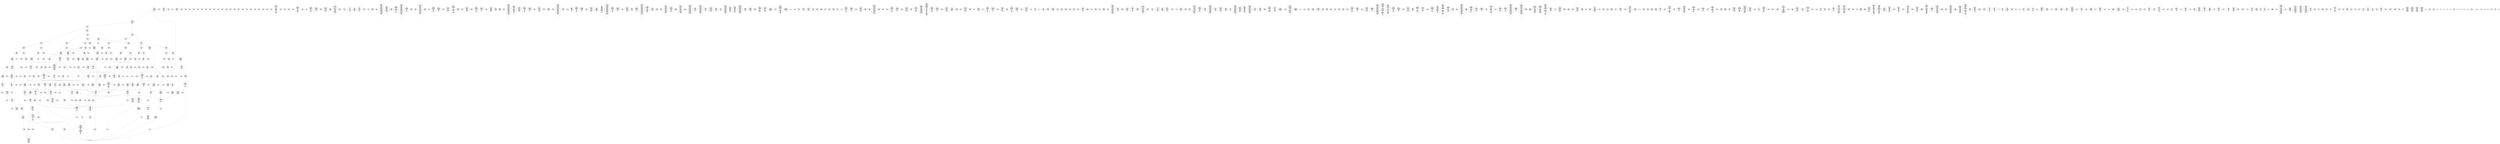 /* Generated by GvGen v.1.0 (https://www.github.com/stricaud/gvgen) */

digraph G {
compound=true;
   node1 [label="[anywhere]"];
   node2 [label="# 0x0
PUSHX Data
PUSHX Data
MSTORE
PUSHX LogicData
CALLDATASIZE
LT
PUSHX Data
JUMPI
"];
   node3 [label="# 0xd
PUSHX Data
CALLDATALOAD
PUSHX BitData
SHR
PUSHX LogicData
GT
PUSHX Data
JUMPI
"];
   node4 [label="# 0x1e
PUSHX LogicData
GT
PUSHX Data
JUMPI
"];
   node5 [label="# 0x29
PUSHX LogicData
GT
PUSHX Data
JUMPI
"];
   node6 [label="# 0x34
PUSHX LogicData
EQ
PUSHX Data
JUMPI
"];
   node7 [label="# 0x3f
PUSHX LogicData
EQ
PUSHX Data
JUMPI
"];
   node8 [label="# 0x4a
PUSHX LogicData
EQ
PUSHX Data
JUMPI
"];
   node9 [label="# 0x55
PUSHX LogicData
EQ
PUSHX Data
JUMPI
"];
   node10 [label="# 0x60
PUSHX LogicData
EQ
PUSHX Data
JUMPI
"];
   node11 [label="# 0x6b
PUSHX Data
REVERT
"];
   node12 [label="# 0x6f
JUMPDEST
PUSHX LogicData
EQ
PUSHX Data
JUMPI
"];
   node13 [label="# 0x7b
PUSHX LogicData
EQ
PUSHX Data
JUMPI
"];
   node14 [label="# 0x86
PUSHX LogicData
EQ
PUSHX Data
JUMPI
"];
   node15 [label="# 0x91
PUSHX LogicData
EQ
PUSHX Data
JUMPI
"];
   node16 [label="# 0x9c
PUSHX Data
REVERT
"];
   node17 [label="# 0xa0
JUMPDEST
PUSHX LogicData
GT
PUSHX Data
JUMPI
"];
   node18 [label="# 0xac
PUSHX LogicData
EQ
PUSHX Data
JUMPI
"];
   node19 [label="# 0xb7
PUSHX LogicData
EQ
PUSHX Data
JUMPI
"];
   node20 [label="# 0xc2
PUSHX LogicData
EQ
PUSHX Data
JUMPI
"];
   node21 [label="# 0xcd
PUSHX LogicData
EQ
PUSHX Data
JUMPI
"];
   node22 [label="# 0xd8
PUSHX LogicData
EQ
PUSHX Data
JUMPI
"];
   node23 [label="# 0xe3
PUSHX Data
REVERT
"];
   node24 [label="# 0xe7
JUMPDEST
PUSHX LogicData
EQ
PUSHX Data
JUMPI
"];
   node25 [label="# 0xf3
PUSHX LogicData
EQ
PUSHX Data
JUMPI
"];
   node26 [label="# 0xfe
PUSHX LogicData
EQ
PUSHX Data
JUMPI
"];
   node27 [label="# 0x109
PUSHX LogicData
EQ
PUSHX Data
JUMPI
"];
   node28 [label="# 0x114
PUSHX Data
REVERT
"];
   node29 [label="# 0x118
JUMPDEST
PUSHX LogicData
GT
PUSHX Data
JUMPI
"];
   node30 [label="# 0x124
PUSHX LogicData
GT
PUSHX Data
JUMPI
"];
   node31 [label="# 0x12f
PUSHX LogicData
EQ
PUSHX Data
JUMPI
"];
   node32 [label="# 0x13a
PUSHX LogicData
EQ
PUSHX Data
JUMPI
"];
   node33 [label="# 0x145
PUSHX LogicData
EQ
PUSHX Data
JUMPI
"];
   node34 [label="# 0x150
PUSHX LogicData
EQ
PUSHX Data
JUMPI
"];
   node35 [label="# 0x15b
PUSHX LogicData
EQ
PUSHX Data
JUMPI
"];
   node36 [label="# 0x166
PUSHX Data
REVERT
"];
   node37 [label="# 0x16a
JUMPDEST
PUSHX LogicData
EQ
PUSHX Data
JUMPI
"];
   node38 [label="# 0x176
PUSHX LogicData
EQ
PUSHX Data
JUMPI
"];
   node39 [label="# 0x181
PUSHX LogicData
EQ
PUSHX Data
JUMPI
"];
   node40 [label="# 0x18c
PUSHX LogicData
EQ
PUSHX Data
JUMPI
"];
   node41 [label="# 0x197
PUSHX Data
REVERT
"];
   node42 [label="# 0x19b
JUMPDEST
PUSHX LogicData
GT
PUSHX Data
JUMPI
"];
   node43 [label="# 0x1a7
PUSHX LogicData
EQ
PUSHX Data
JUMPI
"];
   node44 [label="# 0x1b2
PUSHX LogicData
EQ
PUSHX Data
JUMPI
"];
   node45 [label="# 0x1bd
PUSHX LogicData
EQ
PUSHX Data
JUMPI
"];
   node46 [label="# 0x1c8
PUSHX LogicData
EQ
PUSHX Data
JUMPI
"];
   node47 [label="# 0x1d3
PUSHX LogicData
EQ
PUSHX Data
JUMPI
"];
   node48 [label="# 0x1de
PUSHX Data
REVERT
"];
   node49 [label="# 0x1e2
JUMPDEST
PUSHX LogicData
EQ
PUSHX Data
JUMPI
"];
   node50 [label="# 0x1ee
PUSHX LogicData
EQ
PUSHX Data
JUMPI
"];
   node51 [label="# 0x1f9
PUSHX LogicData
EQ
PUSHX Data
JUMPI
"];
   node52 [label="# 0x204
PUSHX LogicData
EQ
PUSHX Data
JUMPI
"];
   node53 [label="# 0x20f
JUMPDEST
PUSHX Data
REVERT
"];
   node54 [label="# 0x214
JUMPDEST
CALLVALUE
ISZERO
PUSHX Data
JUMPI
"];
   node55 [label="# 0x21c
PUSHX Data
REVERT
"];
   node56 [label="# 0x220
JUMPDEST
PUSHX Data
PUSHX Data
CALLDATASIZE
PUSHX Data
PUSHX Data
JUMP
"];
   node57 [label="# 0x22f
JUMPDEST
PUSHX Data
JUMP
"];
   node58 [label="# 0x234
JUMPDEST
PUSHX MemData
MLOAD
ISZERO
ISZERO
MSTORE
PUSHX ArithData
ADD
"];
   node59 [label="# 0x240
JUMPDEST
PUSHX MemData
MLOAD
SUB
RETURN
"];
   node60 [label="# 0x249
JUMPDEST
CALLVALUE
ISZERO
PUSHX Data
JUMPI
"];
   node61 [label="# 0x251
PUSHX Data
REVERT
"];
   node62 [label="# 0x255
JUMPDEST
PUSHX Data
PUSHX Data
CALLDATASIZE
PUSHX Data
PUSHX Data
JUMP
"];
   node63 [label="# 0x264
JUMPDEST
PUSHX Data
JUMP
"];
   node64 [label="# 0x269
JUMPDEST
STOP
"];
   node65 [label="# 0x26b
JUMPDEST
CALLVALUE
ISZERO
PUSHX Data
JUMPI
"];
   node66 [label="# 0x273
PUSHX Data
REVERT
"];
   node67 [label="# 0x277
JUMPDEST
PUSHX Data
PUSHX Data
JUMP
"];
   node68 [label="# 0x280
JUMPDEST
PUSHX MemData
MLOAD
PUSHX Data
PUSHX Data
JUMP
"];
   node69 [label="# 0x28d
JUMPDEST
CALLVALUE
ISZERO
PUSHX Data
JUMPI
"];
   node70 [label="# 0x295
PUSHX Data
REVERT
"];
   node71 [label="# 0x299
JUMPDEST
PUSHX Data
PUSHX Data
CALLDATASIZE
PUSHX Data
PUSHX Data
JUMP
"];
   node72 [label="# 0x2a8
JUMPDEST
PUSHX Data
JUMP
"];
   node73 [label="# 0x2ad
JUMPDEST
PUSHX MemData
MLOAD
PUSHX ArithData
PUSHX BitData
PUSHX BitData
SHL
SUB
AND
MSTORE
PUSHX ArithData
ADD
PUSHX Data
JUMP
"];
   node74 [label="# 0x2c5
JUMPDEST
CALLVALUE
ISZERO
PUSHX Data
JUMPI
"];
   node75 [label="# 0x2cd
PUSHX Data
REVERT
"];
   node76 [label="# 0x2d1
JUMPDEST
PUSHX Data
PUSHX Data
CALLDATASIZE
PUSHX Data
PUSHX Data
JUMP
"];
   node77 [label="# 0x2e0
JUMPDEST
PUSHX Data
JUMP
"];
   node78 [label="# 0x2e5
JUMPDEST
CALLVALUE
ISZERO
PUSHX Data
JUMPI
"];
   node79 [label="# 0x2ed
PUSHX Data
REVERT
"];
   node80 [label="# 0x2f1
JUMPDEST
PUSHX Data
PUSHX Data
CALLDATASIZE
PUSHX Data
PUSHX Data
JUMP
"];
   node81 [label="# 0x300
JUMPDEST
PUSHX Data
JUMP
"];
   node82 [label="# 0x305
JUMPDEST
CALLVALUE
ISZERO
PUSHX Data
JUMPI
"];
   node83 [label="# 0x30d
PUSHX Data
REVERT
"];
   node84 [label="# 0x311
JUMPDEST
PUSHX StorData
SLOAD
"];
   node85 [label="# 0x316
JUMPDEST
PUSHX MemData
MLOAD
MSTORE
PUSHX ArithData
ADD
PUSHX Data
JUMP
"];
   node86 [label="# 0x324
JUMPDEST
CALLVALUE
ISZERO
PUSHX Data
JUMPI
"];
   node87 [label="# 0x32c
PUSHX Data
REVERT
"];
   node88 [label="# 0x330
JUMPDEST
PUSHX Data
PUSHX Data
CALLDATASIZE
PUSHX Data
PUSHX Data
JUMP
"];
   node89 [label="# 0x33f
JUMPDEST
PUSHX Data
JUMP
"];
   node90 [label="# 0x344
JUMPDEST
CALLVALUE
ISZERO
PUSHX Data
JUMPI
"];
   node91 [label="# 0x34c
PUSHX Data
REVERT
"];
   node92 [label="# 0x350
JUMPDEST
PUSHX Data
PUSHX Data
CALLDATASIZE
PUSHX Data
PUSHX Data
JUMP
"];
   node93 [label="# 0x35f
JUMPDEST
PUSHX Data
JUMP
"];
   node94 [label="# 0x364
JUMPDEST
CALLVALUE
ISZERO
PUSHX Data
JUMPI
"];
   node95 [label="# 0x36c
PUSHX Data
REVERT
"];
   node96 [label="# 0x370
JUMPDEST
PUSHX Data
PUSHX Data
CALLDATASIZE
PUSHX Data
PUSHX Data
JUMP
"];
   node97 [label="# 0x37f
JUMPDEST
PUSHX Data
JUMP
"];
   node98 [label="# 0x384
JUMPDEST
CALLVALUE
ISZERO
PUSHX Data
JUMPI
"];
   node99 [label="# 0x38c
PUSHX Data
REVERT
"];
   node100 [label="# 0x390
JUMPDEST
PUSHX Data
PUSHX Data
JUMP
"];
   node101 [label="# 0x399
JUMPDEST
CALLVALUE
ISZERO
PUSHX Data
JUMPI
"];
   node102 [label="# 0x3a1
PUSHX Data
REVERT
"];
   node103 [label="# 0x3a5
JUMPDEST
PUSHX Data
PUSHX Data
CALLDATASIZE
PUSHX Data
PUSHX Data
JUMP
"];
   node104 [label="# 0x3b4
JUMPDEST
PUSHX Data
JUMP
"];
   node105 [label="# 0x3b9
JUMPDEST
CALLVALUE
ISZERO
PUSHX Data
JUMPI
"];
   node106 [label="# 0x3c1
PUSHX Data
REVERT
"];
   node107 [label="# 0x3c5
JUMPDEST
PUSHX Data
PUSHX Data
CALLDATASIZE
PUSHX Data
PUSHX Data
JUMP
"];
   node108 [label="# 0x3d4
JUMPDEST
PUSHX Data
JUMP
"];
   node109 [label="# 0x3d9
JUMPDEST
CALLVALUE
ISZERO
PUSHX Data
JUMPI
"];
   node110 [label="# 0x3e1
PUSHX Data
REVERT
"];
   node111 [label="# 0x3e5
JUMPDEST
PUSHX Data
PUSHX Data
CALLDATASIZE
PUSHX Data
PUSHX Data
JUMP
"];
   node112 [label="# 0x3f4
JUMPDEST
PUSHX Data
JUMP
"];
   node113 [label="# 0x3f9
JUMPDEST
CALLVALUE
ISZERO
PUSHX Data
JUMPI
"];
   node114 [label="# 0x401
PUSHX Data
REVERT
"];
   node115 [label="# 0x405
JUMPDEST
PUSHX Data
PUSHX Data
CALLDATASIZE
PUSHX Data
PUSHX Data
JUMP
"];
   node116 [label="# 0x414
JUMPDEST
PUSHX Data
JUMP
"];
   node117 [label="# 0x419
JUMPDEST
CALLVALUE
ISZERO
PUSHX Data
JUMPI
"];
   node118 [label="# 0x421
PUSHX Data
REVERT
"];
   node119 [label="# 0x425
JUMPDEST
PUSHX Data
PUSHX Data
CALLDATASIZE
PUSHX Data
PUSHX Data
JUMP
"];
   node120 [label="# 0x434
JUMPDEST
PUSHX Data
JUMP
"];
   node121 [label="# 0x439
JUMPDEST
CALLVALUE
ISZERO
PUSHX Data
JUMPI
"];
   node122 [label="# 0x441
PUSHX Data
REVERT
"];
   node123 [label="# 0x445
JUMPDEST
PUSHX Data
PUSHX Data
CALLDATASIZE
PUSHX Data
PUSHX Data
JUMP
"];
   node124 [label="# 0x454
JUMPDEST
PUSHX Data
JUMP
"];
   node125 [label="# 0x459
JUMPDEST
CALLVALUE
ISZERO
PUSHX Data
JUMPI
"];
   node126 [label="# 0x461
PUSHX Data
REVERT
"];
   node127 [label="# 0x465
JUMPDEST
PUSHX Data
PUSHX Data
CALLDATASIZE
PUSHX Data
PUSHX Data
JUMP
"];
   node128 [label="# 0x474
JUMPDEST
PUSHX Data
JUMP
"];
   node129 [label="# 0x479
JUMPDEST
CALLVALUE
ISZERO
PUSHX Data
JUMPI
"];
   node130 [label="# 0x481
PUSHX Data
REVERT
"];
   node131 [label="# 0x485
JUMPDEST
PUSHX Data
PUSHX Data
JUMP
"];
   node132 [label="# 0x48e
JUMPDEST
PUSHX Data
PUSHX Data
CALLDATASIZE
PUSHX Data
PUSHX Data
JUMP
"];
   node133 [label="# 0x49c
JUMPDEST
PUSHX Data
JUMP
"];
   node134 [label="# 0x4a1
JUMPDEST
CALLVALUE
ISZERO
PUSHX Data
JUMPI
"];
   node135 [label="# 0x4a9
PUSHX Data
REVERT
"];
   node136 [label="# 0x4ad
JUMPDEST
PUSHX Data
PUSHX Data
CALLDATASIZE
PUSHX Data
PUSHX Data
JUMP
"];
   node137 [label="# 0x4bc
JUMPDEST
PUSHX Data
JUMP
"];
   node138 [label="# 0x4c1
JUMPDEST
CALLVALUE
ISZERO
PUSHX Data
JUMPI
"];
   node139 [label="# 0x4c9
PUSHX Data
REVERT
"];
   node140 [label="# 0x4cd
JUMPDEST
PUSHX StorData
SLOAD
PUSHX ArithData
PUSHX BitData
PUSHX BitData
SHL
SUB
AND
PUSHX Data
JUMP
"];
   node141 [label="# 0x4df
JUMPDEST
CALLVALUE
ISZERO
PUSHX Data
JUMPI
"];
   node142 [label="# 0x4e7
PUSHX Data
REVERT
"];
   node143 [label="# 0x4eb
JUMPDEST
PUSHX Data
PUSHX Data
JUMP
"];
   node144 [label="# 0x4f4
JUMPDEST
CALLVALUE
ISZERO
PUSHX Data
JUMPI
"];
   node145 [label="# 0x4fc
PUSHX Data
REVERT
"];
   node146 [label="# 0x500
JUMPDEST
PUSHX Data
PUSHX Data
CALLDATASIZE
PUSHX Data
PUSHX Data
JUMP
"];
   node147 [label="# 0x50f
JUMPDEST
PUSHX Data
JUMP
"];
   node148 [label="# 0x514
JUMPDEST
CALLVALUE
ISZERO
PUSHX Data
JUMPI
"];
   node149 [label="# 0x51c
PUSHX Data
REVERT
"];
   node150 [label="# 0x520
JUMPDEST
PUSHX Data
PUSHX Data
CALLDATASIZE
PUSHX Data
PUSHX Data
JUMP
"];
   node151 [label="# 0x52f
JUMPDEST
PUSHX Data
JUMP
"];
   node152 [label="# 0x534
JUMPDEST
CALLVALUE
ISZERO
PUSHX Data
JUMPI
"];
   node153 [label="# 0x53c
PUSHX Data
REVERT
"];
   node154 [label="# 0x540
JUMPDEST
PUSHX Data
PUSHX Data
CALLDATASIZE
PUSHX Data
PUSHX Data
JUMP
"];
   node155 [label="# 0x54f
JUMPDEST
PUSHX Data
JUMP
"];
   node156 [label="# 0x554
JUMPDEST
CALLVALUE
ISZERO
PUSHX Data
JUMPI
"];
   node157 [label="# 0x55c
PUSHX Data
REVERT
"];
   node158 [label="# 0x560
JUMPDEST
PUSHX Data
PUSHX Data
CALLDATASIZE
PUSHX Data
PUSHX Data
JUMP
"];
   node159 [label="# 0x56f
JUMPDEST
PUSHX Data
JUMP
"];
   node160 [label="# 0x574
JUMPDEST
CALLVALUE
ISZERO
PUSHX Data
JUMPI
"];
   node161 [label="# 0x57c
PUSHX Data
REVERT
"];
   node162 [label="# 0x580
JUMPDEST
PUSHX Data
PUSHX Data
CALLDATASIZE
PUSHX Data
PUSHX Data
JUMP
"];
   node163 [label="# 0x58f
JUMPDEST
PUSHX Data
JUMP
"];
   node164 [label="# 0x594
JUMPDEST
CALLVALUE
ISZERO
PUSHX Data
JUMPI
"];
   node165 [label="# 0x59c
PUSHX Data
REVERT
"];
   node166 [label="# 0x5a0
JUMPDEST
PUSHX Data
PUSHX Data
CALLDATASIZE
PUSHX Data
PUSHX Data
JUMP
"];
   node167 [label="# 0x5af
JUMPDEST
PUSHX Data
JUMP
"];
   node168 [label="# 0x5b4
JUMPDEST
CALLVALUE
ISZERO
PUSHX Data
JUMPI
"];
   node169 [label="# 0x5bc
PUSHX Data
REVERT
"];
   node170 [label="# 0x5c0
JUMPDEST
PUSHX Data
PUSHX Data
CALLDATASIZE
PUSHX Data
PUSHX Data
JUMP
"];
   node171 [label="# 0x5cf
JUMPDEST
PUSHX Data
JUMP
"];
   node172 [label="# 0x5d4
JUMPDEST
CALLVALUE
ISZERO
PUSHX Data
JUMPI
"];
   node173 [label="# 0x5dc
PUSHX Data
REVERT
"];
   node174 [label="# 0x5e0
JUMPDEST
PUSHX Data
PUSHX Data
CALLDATASIZE
PUSHX Data
PUSHX Data
JUMP
"];
   node175 [label="# 0x5ef
JUMPDEST
PUSHX Data
JUMP
"];
   node176 [label="# 0x5f4
JUMPDEST
CALLVALUE
ISZERO
PUSHX Data
JUMPI
"];
   node177 [label="# 0x5fc
PUSHX Data
REVERT
"];
   node178 [label="# 0x600
JUMPDEST
PUSHX Data
PUSHX Data
CALLDATASIZE
PUSHX Data
PUSHX Data
JUMP
"];
   node179 [label="# 0x60f
JUMPDEST
PUSHX ArithData
PUSHX BitData
PUSHX BitData
SHL
SUB
AND
PUSHX Data
MSTORE
PUSHX Data
PUSHX Data
MSTORE
PUSHX Data
SHA3
AND
MSTORE
MSTORE
SHA3
SLOAD
PUSHX BitData
AND
JUMP
"];
   node180 [label="# 0x63d
JUMPDEST
PUSHX Data
PUSHX Data
CALLDATASIZE
PUSHX Data
PUSHX Data
JUMP
"];
   node181 [label="# 0x64b
JUMPDEST
PUSHX Data
JUMP
"];
   node182 [label="# 0x650
JUMPDEST
CALLVALUE
ISZERO
PUSHX Data
JUMPI
"];
   node183 [label="# 0x658
PUSHX Data
REVERT
"];
   node184 [label="# 0x65c
JUMPDEST
PUSHX Data
PUSHX Data
CALLDATASIZE
PUSHX Data
PUSHX Data
JUMP
"];
   node185 [label="# 0x66b
JUMPDEST
PUSHX Data
JUMP
"];
   node186 [label="# 0x670
JUMPDEST
CALLVALUE
ISZERO
PUSHX Data
JUMPI
"];
   node187 [label="# 0x678
PUSHX Data
REVERT
"];
   node188 [label="# 0x67c
JUMPDEST
PUSHX Data
PUSHX Data
CALLDATASIZE
PUSHX Data
PUSHX Data
JUMP
"];
   node189 [label="# 0x68b
JUMPDEST
PUSHX Data
JUMP
"];
   node190 [label="# 0x690
JUMPDEST
CALLVALUE
ISZERO
PUSHX Data
JUMPI
"];
   node191 [label="# 0x698
PUSHX Data
REVERT
"];
   node192 [label="# 0x69c
JUMPDEST
PUSHX Data
PUSHX Data
CALLDATASIZE
PUSHX Data
PUSHX Data
JUMP
"];
   node193 [label="# 0x6ab
JUMPDEST
PUSHX Data
JUMP
"];
   node194 [label="# 0x6b0
JUMPDEST
PUSHX Data
PUSHX ArithData
PUSHX BitData
PUSHX BitData
SHL
SUB
NOT
AND
PUSHX BitData
PUSHX BitData
SHL
EQ
PUSHX Data
JUMPI
"];
   node195 [label="# 0x6cc
PUSHX Data
PUSHX Data
JUMP
"];
   node196 [label="# 0x6d5
JUMPDEST
JUMP
"];
   node197 [label="# 0x6db
JUMPDEST
PUSHX StorData
SLOAD
PUSHX ArithData
PUSHX BitData
PUSHX BitData
SHL
SUB
AND
CALLER
EQ
PUSHX Data
JUMPI
"];
   node198 [label="# 0x6ef
PUSHX StorData
SLOAD
PUSHX ArithData
PUSHX BitData
PUSHX BitData
SHL
SUB
AND
CALLER
EQ
"];
   node199 [label="# 0x6fe
JUMPDEST
PUSHX Data
JUMPI
"];
   node200 [label="# 0x703
PUSHX MemData
MLOAD
PUSHX BitData
PUSHX BitData
SHL
MSTORE
PUSHX ArithData
ADD
PUSHX Data
PUSHX Data
JUMP
"];
   node201 [label="# 0x71a
JUMPDEST
PUSHX MemData
MLOAD
SUB
REVERT
"];
   node202 [label="# 0x723
JUMPDEST
PUSHX Data
SSTORE
PUSHX Data
SSTORE
JUMP
"];
   node203 [label="# 0x72e
JUMPDEST
PUSHX Data
PUSHX StorData
SLOAD
PUSHX Data
PUSHX Data
JUMP
"];
   node204 [label="# 0x73d
JUMPDEST
PUSHX ArithData
ADD
PUSHX ArithData
DIV
MUL
PUSHX ArithData
ADD
PUSHX MemData
MLOAD
ADD
PUSHX Data
MSTORE
MSTORE
PUSHX ArithData
ADD
SLOAD
PUSHX Data
PUSHX Data
JUMP
"];
   node205 [label="# 0x769
JUMPDEST
ISZERO
PUSHX Data
JUMPI
"];
   node206 [label="# 0x770
PUSHX LogicData
LT
PUSHX Data
JUMPI
"];
   node207 [label="# 0x778
PUSHX ArithData
SLOAD
DIV
MUL
MSTORE
PUSHX ArithData
ADD
PUSHX Data
JUMP
"];
   node208 [label="# 0x78b
JUMPDEST
ADD
PUSHX Data
MSTORE
PUSHX Data
PUSHX Data
SHA3
"];
   node209 [label="# 0x799
JUMPDEST
SLOAD
MSTORE
PUSHX ArithData
ADD
PUSHX ArithData
ADD
GT
PUSHX Data
JUMPI
"];
   node210 [label="# 0x7ad
SUB
PUSHX BitData
AND
ADD
"];
   node211 [label="# 0x7b6
JUMPDEST
JUMP
"];
   node212 [label="# 0x7c0
JUMPDEST
PUSHX Data
PUSHX Data
PUSHX Data
JUMP
"];
   node213 [label="# 0x7cb
JUMPDEST
PUSHX Data
JUMPI
"];
   node214 [label="# 0x7d0
PUSHX MemData
MLOAD
PUSHX BitData
PUSHX BitData
SHL
MSTORE
PUSHX Data
PUSHX ArithData
ADD
MSTORE
PUSHX Data
PUSHX ArithData
ADD
MSTORE
PUSHX Data
PUSHX ArithData
ADD
MSTORE
PUSHX BitData
PUSHX BitData
SHL
PUSHX ArithData
ADD
MSTORE
PUSHX ArithData
ADD
PUSHX Data
JUMP
"];
   node215 [label="# 0x82c
JUMPDEST
PUSHX Data
MSTORE
PUSHX Data
PUSHX Data
MSTORE
PUSHX Data
SHA3
SLOAD
PUSHX ArithData
PUSHX BitData
PUSHX BitData
SHL
SUB
AND
JUMP
"];
   node216 [label="# 0x848
JUMPDEST
PUSHX Data
PUSHX Data
PUSHX Data
JUMP
"];
   node217 [label="# 0x853
JUMPDEST
PUSHX ArithData
PUSHX BitData
PUSHX BitData
SHL
SUB
AND
PUSHX ArithData
PUSHX BitData
PUSHX BitData
SHL
SUB
AND
EQ
ISZERO
PUSHX Data
JUMPI
"];
   node218 [label="# 0x870
PUSHX MemData
MLOAD
PUSHX BitData
PUSHX BitData
SHL
MSTORE
PUSHX Data
PUSHX ArithData
ADD
MSTORE
PUSHX Data
PUSHX ArithData
ADD
MSTORE
PUSHX Data
PUSHX ArithData
ADD
MSTORE
PUSHX BitData
PUSHX BitData
SHL
PUSHX ArithData
ADD
MSTORE
PUSHX ArithData
ADD
PUSHX Data
JUMP
"];
   node219 [label="# 0x8c1
JUMPDEST
CALLER
PUSHX ArithData
PUSHX BitData
PUSHX BitData
SHL
SUB
AND
EQ
PUSHX Data
JUMPI
"];
   node220 [label="# 0x8d3
PUSHX Data
CALLER
PUSHX Data
JUMP
"];
   node221 [label="# 0x8dd
JUMPDEST
PUSHX Data
JUMPI
"];
   node222 [label="# 0x8e2
PUSHX MemData
MLOAD
PUSHX BitData
PUSHX BitData
SHL
MSTORE
PUSHX Data
PUSHX ArithData
ADD
MSTORE
PUSHX Data
PUSHX ArithData
ADD
MSTORE
PUSHX Data
PUSHX ArithData
ADD
MSTORE
PUSHX Data
PUSHX ArithData
ADD
MSTORE
PUSHX ArithData
ADD
PUSHX Data
JUMP
"];
   node223 [label="# 0x94f
JUMPDEST
PUSHX Data
PUSHX Data
JUMP
"];
   node224 [label="# 0x959
JUMPDEST
JUMP
"];
   node225 [label="# 0x95e
JUMPDEST
PUSHX StorData
SLOAD
PUSHX ArithData
PUSHX BitData
PUSHX BitData
SHL
SUB
AND
CALLER
EQ
PUSHX Data
JUMPI
"];
   node226 [label="# 0x972
PUSHX StorData
SLOAD
PUSHX ArithData
PUSHX BitData
PUSHX BitData
SHL
SUB
AND
CALLER
EQ
"];
   node227 [label="# 0x981
JUMPDEST
PUSHX Data
JUMPI
"];
   node228 [label="# 0x986
PUSHX MemData
MLOAD
PUSHX BitData
PUSHX BitData
SHL
MSTORE
PUSHX ArithData
ADD
PUSHX Data
PUSHX Data
JUMP
"];
   node229 [label="# 0x99d
JUMPDEST
PUSHX StorData
SLOAD
PUSHX ArithData
PUSHX BitData
PUSHX BitData
SHL
SUB
NOT
AND
PUSHX ArithData
PUSHX BitData
PUSHX BitData
SHL
SUB
AND
OR
SSTORE
PUSHX Data
SSTORE
JUMP
"];
   node230 [label="# 0x9c3
JUMPDEST
PUSHX Data
CALLER
PUSHX Data
JUMP
"];
   node231 [label="# 0x9cd
JUMPDEST
PUSHX Data
JUMPI
"];
   node232 [label="# 0x9d2
PUSHX MemData
MLOAD
PUSHX BitData
PUSHX BitData
SHL
MSTORE
PUSHX ArithData
ADD
PUSHX Data
PUSHX Data
JUMP
"];
   node233 [label="# 0x9e9
JUMPDEST
PUSHX Data
PUSHX Data
JUMP
"];
   node234 [label="# 0x9f4
JUMPDEST
PUSHX StorData
SLOAD
PUSHX ArithData
PUSHX BitData
PUSHX BitData
SHL
SUB
AND
CALLER
EQ
PUSHX Data
JUMPI
"];
   node235 [label="# 0xa08
PUSHX StorData
SLOAD
PUSHX ArithData
PUSHX BitData
PUSHX BitData
SHL
SUB
AND
CALLER
EQ
"];
   node236 [label="# 0xa17
JUMPDEST
PUSHX Data
JUMPI
"];
   node237 [label="# 0xa1c
PUSHX MemData
MLOAD
PUSHX BitData
PUSHX BitData
SHL
MSTORE
PUSHX ArithData
ADD
PUSHX Data
PUSHX Data
JUMP
"];
   node238 [label="# 0xa33
JUMPDEST
PUSHX Data
SSTORE
PUSHX Data
SSTORE
JUMP
"];
   node239 [label="# 0xa3e
JUMPDEST
PUSHX Data
PUSHX Data
PUSHX Data
JUMP
"];
   node240 [label="# 0xa49
JUMPDEST
LT
PUSHX Data
JUMPI
"];
   node241 [label="# 0xa50
PUSHX MemData
MLOAD
PUSHX BitData
PUSHX BitData
SHL
MSTORE
PUSHX Data
PUSHX ArithData
ADD
MSTORE
PUSHX Data
PUSHX ArithData
ADD
MSTORE
PUSHX Data
PUSHX ArithData
ADD
MSTORE
PUSHX BitData
PUSHX BitData
SHL
PUSHX ArithData
ADD
MSTORE
PUSHX ArithData
ADD
PUSHX Data
JUMP
"];
   node242 [label="# 0xaab
JUMPDEST
PUSHX ArithData
PUSHX BitData
PUSHX BitData
SHL
SUB
AND
PUSHX Data
MSTORE
PUSHX Data
PUSHX Data
MSTORE
PUSHX Data
SHA3
MSTORE
MSTORE
SHA3
SLOAD
JUMP
"];
   node243 [label="# 0xad4
JUMPDEST
PUSHX StorData
SLOAD
PUSHX ArithData
PUSHX BitData
PUSHX BitData
SHL
SUB
AND
CALLER
EQ
PUSHX Data
JUMPI
"];
   node244 [label="# 0xae8
PUSHX StorData
SLOAD
PUSHX ArithData
PUSHX BitData
PUSHX BitData
SHL
SUB
AND
CALLER
EQ
"];
   node245 [label="# 0xaf7
JUMPDEST
PUSHX Data
JUMPI
"];
   node246 [label="# 0xafc
PUSHX MemData
MLOAD
PUSHX BitData
PUSHX BitData
SHL
MSTORE
PUSHX ArithData
ADD
PUSHX Data
PUSHX Data
JUMP
"];
   node247 [label="# 0xb13
JUMPDEST
PUSHX MemData
MLOAD
SELFBALANCE
CALLER
ISZERO
PUSHX ArithData
MUL
PUSHX Data
CALL
ISZERO
ISZERO
PUSHX Data
JUMPI
"];
   node248 [label="# 0xb39
RETURNDATASIZE
PUSHX Data
RETURNDATACOPY
RETURNDATASIZE
PUSHX Data
REVERT
"];
   node249 [label="# 0xb42
JUMPDEST
JUMP
"];
   node250 [label="# 0xb46
JUMPDEST
PUSHX Data
PUSHX MemData
MLOAD
PUSHX ArithData
ADD
PUSHX Data
MSTORE
PUSHX Data
MSTORE
PUSHX Data
JUMP
"];
   node251 [label="# 0xb61
JUMPDEST
PUSHX StorData
SLOAD
PUSHX ArithData
PUSHX BitData
PUSHX BitData
SHL
SUB
AND
CALLER
EQ
PUSHX Data
JUMPI
"];
   node252 [label="# 0xb75
PUSHX StorData
SLOAD
PUSHX ArithData
PUSHX BitData
PUSHX BitData
SHL
SUB
AND
CALLER
EQ
"];
   node253 [label="# 0xb84
JUMPDEST
PUSHX Data
JUMPI
"];
   node254 [label="# 0xb89
PUSHX MemData
MLOAD
PUSHX BitData
PUSHX BitData
SHL
MSTORE
PUSHX ArithData
ADD
PUSHX Data
PUSHX Data
JUMP
"];
   node255 [label="# 0xba0
JUMPDEST
PUSHX Data
SSTORE
JUMP
"];
   node256 [label="# 0xba5
JUMPDEST
PUSHX Data
PUSHX Data
PUSHX StorData
SLOAD
JUMP
"];
   node257 [label="# 0xbb0
JUMPDEST
LT
PUSHX Data
JUMPI
"];
   node258 [label="# 0xbb7
PUSHX MemData
MLOAD
PUSHX BitData
PUSHX BitData
SHL
MSTORE
PUSHX Data
PUSHX ArithData
ADD
MSTORE
PUSHX Data
PUSHX ArithData
ADD
MSTORE
PUSHX Data
PUSHX ArithData
ADD
MSTORE
PUSHX BitData
PUSHX BitData
SHL
PUSHX ArithData
ADD
MSTORE
PUSHX ArithData
ADD
PUSHX Data
JUMP
"];
   node259 [label="# 0xc13
JUMPDEST
PUSHX StorData
SLOAD
LT
PUSHX Data
JUMPI
"];
   node260 [label="# 0xc1f
PUSHX Data
PUSHX Data
JUMP
"];
   node261 [label="# 0xc26
JUMPDEST
PUSHX Data
MSTORE
PUSHX Data
PUSHX Data
SHA3
ADD
SLOAD
JUMP
"];
   node262 [label="# 0xc38
JUMPDEST
PUSHX StorData
SLOAD
PUSHX ArithData
PUSHX BitData
PUSHX BitData
SHL
SUB
AND
CALLER
EQ
PUSHX Data
JUMPI
"];
   node263 [label="# 0xc4c
PUSHX StorData
SLOAD
PUSHX ArithData
PUSHX BitData
PUSHX BitData
SHL
SUB
AND
CALLER
EQ
"];
   node264 [label="# 0xc5b
JUMPDEST
PUSHX Data
JUMPI
"];
   node265 [label="# 0xc60
PUSHX MemData
MLOAD
PUSHX BitData
PUSHX BitData
SHL
MSTORE
PUSHX ArithData
ADD
PUSHX Data
PUSHX Data
JUMP
"];
   node266 [label="# 0xc77
JUMPDEST
MLOAD
PUSHX Data
PUSHX Data
PUSHX ArithData
ADD
PUSHX Data
JUMP
"];
   node267 [label="# 0xc8a
JUMPDEST
PUSHX Data
MSTORE
PUSHX Data
PUSHX Data
MSTORE
PUSHX Data
SHA3
SLOAD
PUSHX ArithData
PUSHX BitData
PUSHX BitData
SHL
SUB
AND
PUSHX Data
JUMPI
"];
   node268 [label="# 0xca8
PUSHX MemData
MLOAD
PUSHX BitData
PUSHX BitData
SHL
MSTORE
PUSHX Data
PUSHX ArithData
ADD
MSTORE
PUSHX Data
PUSHX ArithData
ADD
MSTORE
PUSHX Data
PUSHX ArithData
ADD
MSTORE
PUSHX BitData
PUSHX BitData
SHL
PUSHX ArithData
ADD
MSTORE
PUSHX ArithData
ADD
PUSHX Data
JUMP
"];
   node269 [label="# 0xd01
JUMPDEST
PUSHX StorData
SLOAD
PUSHX ArithData
PUSHX BitData
PUSHX BitData
SHL
SUB
AND
CALLER
EQ
PUSHX Data
JUMPI
"];
   node270 [label="# 0xd15
PUSHX StorData
SLOAD
PUSHX ArithData
PUSHX BitData
PUSHX BitData
SHL
SUB
AND
CALLER
EQ
"];
   node271 [label="# 0xd24
JUMPDEST
PUSHX Data
JUMPI
"];
   node272 [label="# 0xd29
PUSHX MemData
MLOAD
PUSHX BitData
PUSHX BitData
SHL
MSTORE
PUSHX ArithData
ADD
PUSHX Data
PUSHX Data
JUMP
"];
   node273 [label="# 0xd40
JUMPDEST
PUSHX Data
SSTORE
PUSHX Data
SSTORE
JUMP
"];
   node274 [label="# 0xd4b
JUMPDEST
PUSHX Data
PUSHX ArithData
PUSHX BitData
PUSHX BitData
SHL
SUB
AND
PUSHX Data
JUMPI
"];
   node275 [label="# 0xd5c
PUSHX MemData
MLOAD
PUSHX BitData
PUSHX BitData
SHL
MSTORE
PUSHX Data
PUSHX ArithData
ADD
MSTORE
PUSHX Data
PUSHX ArithData
ADD
MSTORE
PUSHX Data
PUSHX ArithData
ADD
MSTORE
PUSHX BitData
PUSHX BitData
SHL
PUSHX ArithData
ADD
MSTORE
PUSHX ArithData
ADD
PUSHX Data
JUMP
"];
   node276 [label="# 0xdb6
JUMPDEST
PUSHX ArithData
PUSHX BitData
PUSHX BitData
SHL
SUB
AND
PUSHX Data
MSTORE
PUSHX Data
PUSHX Data
MSTORE
PUSHX Data
SHA3
SLOAD
JUMP
"];
   node277 [label="# 0xdd2
JUMPDEST
PUSHX StorData
SLOAD
PUSHX ArithData
PUSHX BitData
PUSHX BitData
SHL
SUB
AND
CALLER
EQ
PUSHX Data
JUMPI
"];
   node278 [label="# 0xde6
PUSHX StorData
SLOAD
PUSHX ArithData
PUSHX BitData
PUSHX BitData
SHL
SUB
AND
CALLER
EQ
"];
   node279 [label="# 0xdf5
JUMPDEST
PUSHX Data
JUMPI
"];
   node280 [label="# 0xdfa
PUSHX MemData
MLOAD
PUSHX BitData
PUSHX BitData
SHL
MSTORE
PUSHX ArithData
ADD
PUSHX Data
PUSHX Data
JUMP
"];
   node281 [label="# 0xe11
JUMPDEST
PUSHX StorData
SLOAD
PUSHX MemData
MLOAD
PUSHX Data
PUSHX ArithData
PUSHX BitData
PUSHX BitData
SHL
SUB
AND
PUSHX Data
LOGX
PUSHX StorData
SLOAD
PUSHX ArithData
PUSHX BitData
PUSHX BitData
SHL
SUB
NOT
AND
SSTORE
JUMP
"];
   node282 [label="# 0xe5b
JUMPDEST
PUSHX StorData
SLOAD
PUSHX Data
PUSHX StorData
SLOAD
JUMP
"];
   node283 [label="# 0xe68
JUMPDEST
PUSHX Data
PUSHX Data
JUMP
"];
   node284 [label="# 0xe72
JUMPDEST
GT
ISZERO
PUSHX Data
JUMPI
"];
   node285 [label="# 0xe79
PUSHX MemData
MLOAD
PUSHX BitData
PUSHX BitData
SHL
MSTORE
PUSHX Data
PUSHX ArithData
ADD
MSTORE
PUSHX ArithData
ADD
MSTORE
PUSHX Data
PUSHX ArithData
ADD
MSTORE
PUSHX ArithData
ADD
PUSHX Data
JUMP
"];
   node286 [label="# 0xec0
JUMPDEST
PUSHX StorData
SLOAD
PUSHX ArithData
PUSHX BitData
PUSHX BitData
SHL
SUB
AND
CALLER
EQ
PUSHX Data
JUMPI
"];
   node287 [label="# 0xed3
PUSHX Data
PUSHX Data
CALLER
PUSHX Data
JUMP
"];
   node288 [label="# 0xee0
JUMPDEST
PUSHX ArithData
MUL
PUSHX ArithData
ADD
PUSHX MemData
MLOAD
ADD
PUSHX Data
MSTORE
MSTORE
PUSHX ArithData
ADD
PUSHX ArithData
MUL
CALLDATACOPY
PUSHX Data
ADD
MSTORE
PUSHX Data
JUMP
"];
   node289 [label="# 0xf19
JUMPDEST
PUSHX Data
JUMPI
"];
   node290 [label="# 0xf1e
PUSHX MemData
MLOAD
PUSHX BitData
PUSHX BitData
SHL
MSTORE
PUSHX Data
PUSHX ArithData
ADD
MSTORE
PUSHX Data
PUSHX ArithData
ADD
MSTORE
PUSHX BitData
PUSHX BitData
SHL
PUSHX ArithData
ADD
MSTORE
PUSHX ArithData
ADD
PUSHX Data
JUMP
"];
   node291 [label="# 0xf55
JUMPDEST
TIMESTAMP
PUSHX StorData
SLOAD
GT
ISZERO
PUSHX Data
JUMPI
"];
   node292 [label="# 0xf60
PUSHX MemData
MLOAD
PUSHX BitData
PUSHX BitData
SHL
MSTORE
PUSHX Data
PUSHX ArithData
ADD
MSTORE
PUSHX Data
PUSHX ArithData
ADD
MSTORE
PUSHX Data
PUSHX ArithData
ADD
MSTORE
PUSHX ArithData
ADD
PUSHX Data
JUMP
"];
   node293 [label="# 0xfa7
JUMPDEST
PUSHX StorData
SLOAD
GT
ISZERO
PUSHX Data
JUMPI
"];
   node294 [label="# 0xfb2
PUSHX MemData
MLOAD
PUSHX BitData
PUSHX BitData
SHL
MSTORE
PUSHX ArithData
ADD
PUSHX Data
PUSHX Data
JUMP
"];
   node295 [label="# 0xfc9
JUMPDEST
CALLVALUE
PUSHX StorData
SLOAD
PUSHX Data
PUSHX Data
JUMP
"];
   node296 [label="# 0xfd8
JUMPDEST
GT
ISZERO
PUSHX Data
JUMPI
"];
   node297 [label="# 0xfdf
PUSHX MemData
MLOAD
PUSHX BitData
PUSHX BitData
SHL
MSTORE
PUSHX Data
PUSHX ArithData
ADD
MSTORE
PUSHX Data
PUSHX ArithData
ADD
MSTORE
PUSHX Data
PUSHX ArithData
ADD
MSTORE
PUSHX ArithData
ADD
PUSHX Data
JUMP
"];
   node298 [label="# 0x1026
JUMPDEST
CALLER
PUSHX Data
MSTORE
PUSHX Data
PUSHX Data
MSTORE
PUSHX Data
SHA3
SLOAD
PUSHX Data
PUSHX Data
JUMP
"];
   node299 [label="# 0x1041
JUMPDEST
CALLER
PUSHX Data
MSTORE
PUSHX Data
PUSHX Data
MSTORE
PUSHX Data
SHA3
SSTORE
PUSHX StorData
SLOAD
LT
ISZERO
PUSHX Data
JUMPI
"];
   node300 [label="# 0x105d
PUSHX MemData
MLOAD
PUSHX BitData
PUSHX BitData
SHL
MSTORE
PUSHX Data
PUSHX ArithData
ADD
MSTORE
PUSHX Data
PUSHX ArithData
ADD
MSTORE
PUSHX Data
PUSHX ArithData
ADD
MSTORE
PUSHX ArithData
ADD
PUSHX Data
JUMP
"];
   node301 [label="# 0x10a4
JUMPDEST
PUSHX StorData
SLOAD
ISZERO
PUSHX Data
JUMPI
"];
   node302 [label="# 0x10ad
PUSHX Data
PUSHX Data
PUSHX StorData
SLOAD
CALLVALUE
PUSHX Data
PUSHX Data
JUMP
"];
   node303 [label="# 0x10be
JUMPDEST
PUSHX Data
PUSHX Data
JUMP
"];
   node304 [label="# 0x10c8
JUMPDEST
PUSHX StorData
SLOAD
PUSHX ArithData
PUSHX BitData
PUSHX BitData
SHL
SUB
AND
PUSHX Data
PUSHX Data
CALLVALUE
PUSHX Data
JUMP
"];
   node305 [label="# 0x10e4
JUMPDEST
PUSHX MemData
MLOAD
ISZERO
MUL
PUSHX Data
CALL
ISZERO
ISZERO
PUSHX Data
JUMPI
"];
   node306 [label="# 0x1103
RETURNDATASIZE
PUSHX Data
RETURNDATACOPY
RETURNDATASIZE
PUSHX Data
REVERT
"];
   node307 [label="# 0x110c
JUMPDEST
PUSHX Data
JUMP
"];
   node308 [label="# 0x1113
JUMPDEST
PUSHX StorData
SLOAD
PUSHX MemData
MLOAD
PUSHX ArithData
PUSHX BitData
PUSHX BitData
SHL
SUB
AND
CALLVALUE
ISZERO
PUSHX ArithData
MUL
PUSHX Data
CALL
ISZERO
ISZERO
PUSHX Data
JUMPI
"];
   node309 [label="# 0x1143
RETURNDATASIZE
PUSHX Data
RETURNDATACOPY
RETURNDATASIZE
PUSHX Data
REVERT
"];
   node310 [label="# 0x114c
JUMPDEST
"];
   node311 [label="# 0x114e
JUMPDEST
PUSHX Data
"];
   node312 [label="# 0x1151
JUMPDEST
LT
ISZERO
PUSHX Data
JUMPI
"];
   node313 [label="# 0x115a
PUSHX Data
PUSHX Data
PUSHX StorData
SLOAD
JUMP
"];
   node314 [label="# 0x1164
JUMPDEST
PUSHX StorData
SLOAD
PUSHX Data
PUSHX StorData
SLOAD
JUMP
"];
   node315 [label="# 0x1172
JUMPDEST
LT
ISZERO
PUSHX Data
JUMPI
"];
   node316 [label="# 0x1179
PUSHX Data
PUSHX Data
PUSHX Data
JUMP
"];
   node317 [label="# 0x1182
JUMPDEST
PUSHX Data
PUSHX Data
JUMP
"];
   node318 [label="# 0x118b
JUMPDEST
PUSHX Data
JUMPI
"];
   node319 [label="# 0x1190
PUSHX Data
CALLER
PUSHX Data
JUMP
"];
   node320 [label="# 0x1199
JUMPDEST
PUSHX Data
PUSHX Data
JUMP
"];
   node321 [label="# 0x11a4
JUMPDEST
PUSHX Data
JUMP
"];
   node322 [label="# 0x11ac
JUMPDEST
JUMP
"];
   node323 [label="# 0x11b4
JUMPDEST
PUSHX StorData
SLOAD
PUSHX ArithData
PUSHX BitData
PUSHX BitData
SHL
SUB
AND
CALLER
EQ
PUSHX Data
JUMPI
"];
   node324 [label="# 0x11c8
PUSHX StorData
SLOAD
PUSHX ArithData
PUSHX BitData
PUSHX BitData
SHL
SUB
AND
CALLER
EQ
"];
   node325 [label="# 0x11d7
JUMPDEST
PUSHX Data
JUMPI
"];
   node326 [label="# 0x11dc
PUSHX MemData
MLOAD
PUSHX BitData
PUSHX BitData
SHL
MSTORE
PUSHX ArithData
ADD
PUSHX Data
PUSHX Data
JUMP
"];
   node327 [label="# 0x11f3
JUMPDEST
PUSHX Data
PUSHX Data
JUMP
"];
   node328 [label="# 0x11fc
JUMPDEST
ISZERO
PUSHX Data
JUMPI
"];
   node329 [label="# 0x1202
PUSHX MemData
MLOAD
PUSHX BitData
PUSHX BitData
SHL
MSTORE
PUSHX Data
PUSHX ArithData
ADD
MSTORE
PUSHX Data
PUSHX ArithData
ADD
MSTORE
PUSHX BitData
PUSHX BitData
SHL
PUSHX ArithData
ADD
MSTORE
PUSHX ArithData
ADD
PUSHX Data
JUMP
"];
   node330 [label="# 0x123f
JUMPDEST
PUSHX Data
PUSHX Data
JUMP
"];
   node331 [label="# 0x1248
JUMPDEST
PUSHX Data
JUMPI
"];
   node332 [label="# 0x124d
PUSHX Data
PUSHX Data
JUMP
"];
   node333 [label="# 0x1256
JUMPDEST
PUSHX Data
PUSHX StorData
SLOAD
PUSHX Data
PUSHX Data
JUMP
"];
   node334 [label="# 0x1265
JUMPDEST
PUSHX StorData
SLOAD
PUSHX ArithData
PUSHX BitData
PUSHX BitData
SHL
SUB
AND
CALLER
EQ
PUSHX Data
JUMPI
"];
   node335 [label="# 0x1279
PUSHX StorData
SLOAD
PUSHX ArithData
PUSHX BitData
PUSHX BitData
SHL
SUB
AND
CALLER
EQ
"];
   node336 [label="# 0x1288
JUMPDEST
PUSHX Data
JUMPI
"];
   node337 [label="# 0x128d
PUSHX MemData
MLOAD
PUSHX BitData
PUSHX BitData
SHL
MSTORE
PUSHX ArithData
ADD
PUSHX Data
PUSHX Data
JUMP
"];
   node338 [label="# 0x12a4
JUMPDEST
PUSHX Data
SSTORE
JUMP
"];
   node339 [label="# 0x12a9
JUMPDEST
PUSHX ArithData
PUSHX BitData
PUSHX BitData
SHL
SUB
AND
CALLER
EQ
ISZERO
PUSHX Data
JUMPI
"];
   node340 [label="# 0x12bb
PUSHX MemData
MLOAD
PUSHX BitData
PUSHX BitData
SHL
MSTORE
PUSHX Data
PUSHX ArithData
ADD
MSTORE
PUSHX Data
PUSHX ArithData
ADD
MSTORE
PUSHX Data
PUSHX ArithData
ADD
MSTORE
PUSHX ArithData
ADD
PUSHX Data
JUMP
"];
   node341 [label="# 0x1302
JUMPDEST
CALLER
PUSHX Data
MSTORE
PUSHX Data
PUSHX ArithData
MSTORE
PUSHX MemData
SHA3
PUSHX ArithData
PUSHX BitData
PUSHX BitData
SHL
SUB
AND
MSTORE
MSTORE
SHA3
SLOAD
PUSHX BitData
NOT
AND
ISZERO
ISZERO
OR
SSTORE
MLOAD
MSTORE
PUSHX Data
ADD
PUSHX MemData
MLOAD
SUB
LOGX
JUMP
"];
   node342 [label="# 0x136e
JUMPDEST
PUSHX StorData
SLOAD
PUSHX ArithData
PUSHX BitData
PUSHX BitData
SHL
SUB
AND
CALLER
EQ
PUSHX Data
JUMPI
"];
   node343 [label="# 0x1382
PUSHX StorData
SLOAD
PUSHX ArithData
PUSHX BitData
PUSHX BitData
SHL
SUB
AND
CALLER
EQ
"];
   node344 [label="# 0x1391
JUMPDEST
PUSHX Data
JUMPI
"];
   node345 [label="# 0x1396
PUSHX MemData
MLOAD
PUSHX BitData
PUSHX BitData
SHL
MSTORE
PUSHX ArithData
ADD
PUSHX Data
PUSHX Data
JUMP
"];
   node346 [label="# 0x13ad
JUMPDEST
MLOAD
PUSHX Data
PUSHX Data
PUSHX ArithData
ADD
PUSHX Data
JUMP
"];
   node347 [label="# 0x13c0
JUMPDEST
PUSHX Data
CALLER
PUSHX Data
JUMP
"];
   node348 [label="# 0x13ca
JUMPDEST
PUSHX Data
JUMPI
"];
   node349 [label="# 0x13cf
PUSHX MemData
MLOAD
PUSHX BitData
PUSHX BitData
SHL
MSTORE
PUSHX ArithData
ADD
PUSHX Data
PUSHX Data
JUMP
"];
   node350 [label="# 0x13e6
JUMPDEST
PUSHX Data
PUSHX Data
JUMP
"];
   node351 [label="# 0x13f2
JUMPDEST
JUMP
"];
   node352 [label="# 0x13f8
JUMPDEST
PUSHX Data
PUSHX Data
PUSHX StorData
SLOAD
PUSHX Data
JUMP
"];
   node353 [label="# 0x1407
JUMPDEST
JUMP
"];
   node354 [label="# 0x140e
JUMPDEST
PUSHX StorData
SLOAD
PUSHX ArithData
PUSHX BitData
PUSHX BitData
SHL
SUB
AND
CALLER
EQ
PUSHX Data
JUMPI
"];
   node355 [label="# 0x1422
PUSHX StorData
SLOAD
PUSHX ArithData
PUSHX BitData
PUSHX BitData
SHL
SUB
AND
CALLER
EQ
"];
   node356 [label="# 0x1431
JUMPDEST
PUSHX Data
JUMPI
"];
   node357 [label="# 0x1436
PUSHX MemData
MLOAD
PUSHX BitData
PUSHX BitData
SHL
MSTORE
PUSHX ArithData
ADD
PUSHX Data
PUSHX Data
JUMP
"];
   node358 [label="# 0x144d
JUMPDEST
PUSHX Data
SSTORE
JUMP
"];
   node359 [label="# 0x1452
JUMPDEST
PUSHX StorData
SLOAD
PUSHX ArithData
PUSHX BitData
PUSHX BitData
SHL
SUB
AND
CALLER
EQ
PUSHX Data
JUMPI
"];
   node360 [label="# 0x1466
PUSHX StorData
SLOAD
PUSHX ArithData
PUSHX BitData
PUSHX BitData
SHL
SUB
AND
CALLER
EQ
"];
   node361 [label="# 0x1475
JUMPDEST
PUSHX Data
JUMPI
"];
   node362 [label="# 0x147a
PUSHX MemData
MLOAD
PUSHX BitData
PUSHX BitData
SHL
MSTORE
PUSHX ArithData
ADD
PUSHX Data
PUSHX Data
JUMP
"];
   node363 [label="# 0x1491
JUMPDEST
PUSHX Data
"];
   node364 [label="# 0x1494
JUMPDEST
MLOAD
LT
ISZERO
PUSHX Data
JUMPI
"];
   node365 [label="# 0x149e
PUSHX Data
"];
   node366 [label="# 0x14a0
JUMPDEST
LT
ISZERO
PUSHX Data
JUMPI
"];
   node367 [label="# 0x14a9
PUSHX Data
PUSHX Data
PUSHX StorData
SLOAD
JUMP
"];
   node368 [label="# 0x14b3
JUMPDEST
PUSHX StorData
SLOAD
PUSHX Data
PUSHX StorData
SLOAD
JUMP
"];
   node369 [label="# 0x14c1
JUMPDEST
LT
ISZERO
PUSHX Data
JUMPI
"];
   node370 [label="# 0x14c8
PUSHX Data
PUSHX Data
PUSHX Data
JUMP
"];
   node371 [label="# 0x14d1
JUMPDEST
PUSHX Data
PUSHX Data
JUMP
"];
   node372 [label="# 0x14da
JUMPDEST
PUSHX Data
JUMPI
"];
   node373 [label="# 0x14df
PUSHX Data
MLOAD
LT
PUSHX Data
JUMPI
"];
   node374 [label="# 0x14ec
PUSHX Data
PUSHX Data
JUMP
"];
   node375 [label="# 0x14f3
JUMPDEST
PUSHX ArithData
MUL
PUSHX ArithData
ADD
ADD
MLOAD
PUSHX Data
JUMP
"];
   node376 [label="# 0x1501
JUMPDEST
PUSHX Data
PUSHX Data
JUMP
"];
   node377 [label="# 0x150c
JUMPDEST
PUSHX Data
JUMP
"];
   node378 [label="# 0x1514
JUMPDEST
PUSHX Data
PUSHX Data
JUMP
"];
   node379 [label="# 0x151f
JUMPDEST
PUSHX Data
JUMP
"];
   node380 [label="# 0x1527
JUMPDEST
PUSHX Data
PUSHX Data
PUSHX Data
JUMP
"];
   node381 [label="# 0x1532
JUMPDEST
PUSHX Data
JUMPI
"];
   node382 [label="# 0x1537
PUSHX MemData
MLOAD
PUSHX BitData
PUSHX BitData
SHL
MSTORE
PUSHX Data
PUSHX ArithData
ADD
MSTORE
PUSHX Data
PUSHX ArithData
ADD
MSTORE
PUSHX BitData
PUSHX BitData
SHL
PUSHX ArithData
ADD
MSTORE
PUSHX ArithData
ADD
PUSHX Data
JUMP
"];
   node383 [label="# 0x1575
JUMPDEST
TIMESTAMP
PUSHX StorData
SLOAD
LT
ISZERO
PUSHX Data
JUMPI
"];
   node384 [label="# 0x1580
PUSHX Data
PUSHX Data
PUSHX Data
JUMP
"];
   node385 [label="# 0x158a
JUMPDEST
PUSHX MemData
MLOAD
PUSHX ArithData
ADD
PUSHX Data
PUSHX Data
JUMP
"];
   node386 [label="# 0x159b
JUMPDEST
PUSHX MemData
MLOAD
PUSHX ArithData
SUB
SUB
MSTORE
PUSHX Data
MSTORE
JUMP
"];
   node387 [label="# 0x15b1
JUMPDEST
PUSHX StorData
SLOAD
PUSHX Data
PUSHX Data
JUMP
"];
   node388 [label="# 0x15be
JUMPDEST
PUSHX ArithData
ADD
PUSHX ArithData
DIV
MUL
PUSHX ArithData
ADD
PUSHX MemData
MLOAD
ADD
PUSHX Data
MSTORE
MSTORE
PUSHX ArithData
ADD
SLOAD
PUSHX Data
PUSHX Data
JUMP
"];
   node389 [label="# 0x15ea
JUMPDEST
ISZERO
PUSHX Data
JUMPI
"];
   node390 [label="# 0x15f1
PUSHX LogicData
LT
PUSHX Data
JUMPI
"];
   node391 [label="# 0x15f9
PUSHX ArithData
SLOAD
DIV
MUL
MSTORE
PUSHX ArithData
ADD
PUSHX Data
JUMP
"];
   node392 [label="# 0x160c
JUMPDEST
ADD
PUSHX Data
MSTORE
PUSHX Data
PUSHX Data
SHA3
"];
   node393 [label="# 0x161a
JUMPDEST
SLOAD
MSTORE
PUSHX ArithData
ADD
PUSHX ArithData
ADD
GT
PUSHX Data
JUMPI
"];
   node394 [label="# 0x162e
SUB
PUSHX BitData
AND
ADD
"];
   node395 [label="# 0x1637
JUMPDEST
JUMP
"];
   node396 [label="# 0x1643
JUMPDEST
PUSHX StorData
SLOAD
PUSHX Data
PUSHX StorData
SLOAD
JUMP
"];
   node397 [label="# 0x1650
JUMPDEST
PUSHX Data
PUSHX Data
JUMP
"];
   node398 [label="# 0x165a
JUMPDEST
GT
ISZERO
PUSHX Data
JUMPI
"];
   node399 [label="# 0x1661
PUSHX MemData
MLOAD
PUSHX BitData
PUSHX BitData
SHL
MSTORE
PUSHX Data
PUSHX ArithData
ADD
MSTORE
PUSHX ArithData
ADD
MSTORE
PUSHX Data
PUSHX ArithData
ADD
MSTORE
PUSHX ArithData
ADD
PUSHX Data
JUMP
"];
   node400 [label="# 0x16a8
JUMPDEST
PUSHX StorData
SLOAD
PUSHX ArithData
PUSHX BitData
PUSHX BitData
SHL
SUB
AND
CALLER
EQ
PUSHX Data
JUMPI
"];
   node401 [label="# 0x16bb
TIMESTAMP
PUSHX StorData
SLOAD
GT
ISZERO
PUSHX Data
JUMPI
"];
   node402 [label="# 0x16c5
PUSHX MemData
MLOAD
PUSHX BitData
PUSHX BitData
SHL
MSTORE
PUSHX Data
PUSHX ArithData
ADD
MSTORE
PUSHX Data
PUSHX ArithData
ADD
MSTORE
PUSHX Data
PUSHX ArithData
ADD
MSTORE
PUSHX ArithData
ADD
PUSHX Data
JUMP
"];
   node403 [label="# 0x170c
JUMPDEST
PUSHX StorData
SLOAD
GT
ISZERO
PUSHX Data
JUMPI
"];
   node404 [label="# 0x1717
PUSHX MemData
MLOAD
PUSHX BitData
PUSHX BitData
SHL
MSTORE
PUSHX ArithData
ADD
PUSHX Data
PUSHX Data
JUMP
"];
   node405 [label="# 0x172e
JUMPDEST
CALLVALUE
PUSHX StorData
SLOAD
PUSHX Data
PUSHX Data
JUMP
"];
   node406 [label="# 0x173d
JUMPDEST
GT
ISZERO
PUSHX Data
JUMPI
"];
   node407 [label="# 0x1744
PUSHX MemData
MLOAD
PUSHX BitData
PUSHX BitData
SHL
MSTORE
PUSHX Data
PUSHX ArithData
ADD
MSTORE
PUSHX Data
PUSHX ArithData
ADD
MSTORE
PUSHX Data
PUSHX ArithData
ADD
MSTORE
PUSHX ArithData
ADD
PUSHX Data
JUMP
"];
   node408 [label="# 0x178b
JUMPDEST
CALLER
PUSHX Data
MSTORE
PUSHX Data
PUSHX Data
MSTORE
PUSHX Data
SHA3
SLOAD
PUSHX Data
PUSHX Data
JUMP
"];
   node409 [label="# 0x17a6
JUMPDEST
CALLER
PUSHX Data
MSTORE
PUSHX Data
PUSHX Data
MSTORE
PUSHX Data
SHA3
SSTORE
PUSHX StorData
SLOAD
LT
ISZERO
PUSHX Data
JUMPI
"];
   node410 [label="# 0x17c2
PUSHX MemData
MLOAD
PUSHX BitData
PUSHX BitData
SHL
MSTORE
PUSHX Data
PUSHX ArithData
ADD
MSTORE
PUSHX Data
PUSHX ArithData
ADD
MSTORE
PUSHX Data
PUSHX ArithData
ADD
MSTORE
PUSHX ArithData
ADD
PUSHX Data
JUMP
"];
   node411 [label="# 0x1809
JUMPDEST
PUSHX StorData
SLOAD
ISZERO
PUSHX Data
JUMPI
"];
   node412 [label="# 0x1812
PUSHX Data
PUSHX Data
PUSHX StorData
SLOAD
CALLVALUE
PUSHX Data
PUSHX Data
JUMP
"];
   node413 [label="# 0x1823
JUMPDEST
PUSHX Data
PUSHX Data
JUMP
"];
   node414 [label="# 0x182d
JUMPDEST
PUSHX StorData
SLOAD
PUSHX ArithData
PUSHX BitData
PUSHX BitData
SHL
SUB
AND
PUSHX Data
PUSHX Data
CALLVALUE
PUSHX Data
JUMP
"];
   node415 [label="# 0x1849
JUMPDEST
PUSHX MemData
MLOAD
ISZERO
MUL
PUSHX Data
CALL
ISZERO
ISZERO
PUSHX Data
JUMPI
"];
   node416 [label="# 0x1868
RETURNDATASIZE
PUSHX Data
RETURNDATACOPY
RETURNDATASIZE
PUSHX Data
REVERT
"];
   node417 [label="# 0x1871
JUMPDEST
PUSHX Data
JUMP
"];
   node418 [label="# 0x1878
JUMPDEST
PUSHX StorData
SLOAD
PUSHX MemData
MLOAD
PUSHX ArithData
PUSHX BitData
PUSHX BitData
SHL
SUB
AND
CALLVALUE
ISZERO
PUSHX ArithData
MUL
PUSHX Data
CALL
ISZERO
ISZERO
PUSHX Data
JUMPI
"];
   node419 [label="# 0x18a8
RETURNDATASIZE
PUSHX Data
RETURNDATACOPY
RETURNDATASIZE
PUSHX Data
REVERT
"];
   node420 [label="# 0x18b1
JUMPDEST
"];
   node421 [label="# 0x18b3
JUMPDEST
PUSHX Data
"];
   node422 [label="# 0x18b6
JUMPDEST
LT
ISZERO
PUSHX Data
JUMPI
"];
   node423 [label="# 0x18bf
PUSHX Data
PUSHX Data
PUSHX StorData
SLOAD
JUMP
"];
   node424 [label="# 0x18c9
JUMPDEST
PUSHX StorData
SLOAD
PUSHX Data
PUSHX StorData
SLOAD
JUMP
"];
   node425 [label="# 0x18d7
JUMPDEST
LT
ISZERO
PUSHX Data
JUMPI
"];
   node426 [label="# 0x18de
PUSHX Data
PUSHX Data
PUSHX Data
JUMP
"];
   node427 [label="# 0x18e7
JUMPDEST
PUSHX Data
PUSHX Data
JUMP
"];
   node428 [label="# 0x18f0
JUMPDEST
PUSHX Data
JUMPI
"];
   node429 [label="# 0x18f5
PUSHX Data
CALLER
PUSHX Data
JUMP
"];
   node430 [label="# 0x18fe
JUMPDEST
PUSHX Data
PUSHX Data
JUMP
"];
   node431 [label="# 0x1909
JUMPDEST
PUSHX Data
JUMP
"];
   node432 [label="# 0x1911
JUMPDEST
PUSHX StorData
SLOAD
PUSHX ArithData
PUSHX BitData
PUSHX BitData
SHL
SUB
AND
CALLER
EQ
PUSHX Data
JUMPI
"];
   node433 [label="# 0x1925
PUSHX StorData
SLOAD
PUSHX ArithData
PUSHX BitData
PUSHX BitData
SHL
SUB
AND
CALLER
EQ
"];
   node434 [label="# 0x1934
JUMPDEST
PUSHX Data
JUMPI
"];
   node435 [label="# 0x1939
PUSHX MemData
MLOAD
PUSHX BitData
PUSHX BitData
SHL
MSTORE
PUSHX ArithData
ADD
PUSHX Data
PUSHX Data
JUMP
"];
   node436 [label="# 0x1950
JUMPDEST
PUSHX ArithData
PUSHX BitData
PUSHX BitData
SHL
SUB
AND
PUSHX Data
JUMPI
"];
   node437 [label="# 0x195f
PUSHX MemData
MLOAD
PUSHX BitData
PUSHX BitData
SHL
MSTORE
PUSHX Data
PUSHX ArithData
ADD
MSTORE
PUSHX Data
PUSHX ArithData
ADD
MSTORE
PUSHX Data
PUSHX ArithData
ADD
MSTORE
PUSHX BitData
PUSHX BitData
SHL
PUSHX ArithData
ADD
MSTORE
PUSHX ArithData
ADD
PUSHX Data
JUMP
"];
   node438 [label="# 0x19b5
JUMPDEST
PUSHX StorData
SLOAD
PUSHX MemData
MLOAD
PUSHX ArithData
PUSHX BitData
PUSHX BitData
SHL
SUB
AND
AND
PUSHX Data
PUSHX Data
LOGX
PUSHX StorData
SLOAD
PUSHX ArithData
PUSHX BitData
PUSHX BitData
SHL
SUB
NOT
AND
PUSHX ArithData
PUSHX BitData
PUSHX BitData
SHL
SUB
AND
OR
SSTORE
JUMP
"];
   node439 [label="# 0x1a11
JUMPDEST
PUSHX Data
MLOAD
PUSHX ArithData
ADD
MSTORE
PUSHX BitData
SHL
PUSHX BitData
NOT
AND
ADD
MSTORE
PUSHX ArithData
ADD
MSTORE
MLOAD
SUB
ADD
MSTORE
PUSHX ArithData
ADD
MSTORE
MLOAD
ADD
SHA3
JUMP
"];
   node440 [label="# 0x1a5a
JUMPDEST
PUSHX StorData
SLOAD
PUSHX ArithData
PUSHX BitData
PUSHX BitData
SHL
SUB
AND
CALLER
EQ
PUSHX Data
JUMPI
"];
   node441 [label="# 0x1a6e
PUSHX StorData
SLOAD
PUSHX ArithData
PUSHX BitData
PUSHX BitData
SHL
SUB
AND
CALLER
EQ
"];
   node442 [label="# 0x1a7d
JUMPDEST
PUSHX Data
JUMPI
"];
   node443 [label="# 0x1a82
PUSHX MemData
MLOAD
PUSHX BitData
PUSHX BitData
SHL
MSTORE
PUSHX ArithData
ADD
PUSHX Data
PUSHX Data
JUMP
"];
   node444 [label="# 0x1a99
JUMPDEST
PUSHX Data
SSTORE
PUSHX Data
SSTORE
JUMP
"];
   node445 [label="# 0x1aa4
JUMPDEST
PUSHX Data
PUSHX ArithData
PUSHX BitData
PUSHX BitData
SHL
SUB
NOT
AND
PUSHX BitData
PUSHX BitData
SHL
EQ
PUSHX Data
JUMPI
"];
   node446 [label="# 0x1ac0
PUSHX ArithData
PUSHX BitData
PUSHX BitData
SHL
SUB
NOT
AND
PUSHX BitData
PUSHX BitData
SHL
EQ
"];
   node447 [label="# 0x1ad5
JUMPDEST
PUSHX Data
JUMPI
"];
   node448 [label="# 0x1adb
PUSHX BitData
PUSHX BitData
SHL
PUSHX ArithData
PUSHX BitData
PUSHX BitData
SHL
SUB
NOT
AND
EQ
PUSHX Data
JUMP
"];
   node449 [label="# 0x1af4
JUMPDEST
PUSHX Data
MSTORE
PUSHX Data
PUSHX Data
MSTORE
PUSHX Data
SHA3
SLOAD
PUSHX ArithData
PUSHX BitData
PUSHX BitData
SHL
SUB
AND
ISZERO
ISZERO
JUMP
"];
   node450 [label="# 0x1b11
JUMPDEST
PUSHX Data
MSTORE
PUSHX Data
PUSHX Data
MSTORE
PUSHX Data
SHA3
SLOAD
PUSHX ArithData
PUSHX BitData
PUSHX BitData
SHL
SUB
NOT
AND
PUSHX ArithData
PUSHX BitData
PUSHX BitData
SHL
SUB
AND
OR
SSTORE
PUSHX Data
PUSHX Data
JUMP
"];
   node451 [label="# 0x1b46
JUMPDEST
PUSHX ArithData
PUSHX BitData
PUSHX BitData
SHL
SUB
AND
PUSHX Data
PUSHX MemData
MLOAD
PUSHX MemData
MLOAD
SUB
LOGX
JUMP
"];
   node452 [label="# 0x1b7f
JUMPDEST
PUSHX Data
PUSHX Data
PUSHX Data
JUMP
"];
   node453 [label="# 0x1b8a
JUMPDEST
PUSHX Data
JUMPI
"];
   node454 [label="# 0x1b8f
PUSHX MemData
MLOAD
PUSHX BitData
PUSHX BitData
SHL
MSTORE
PUSHX Data
PUSHX ArithData
ADD
MSTORE
PUSHX Data
PUSHX ArithData
ADD
MSTORE
PUSHX Data
PUSHX ArithData
ADD
MSTORE
PUSHX BitData
PUSHX BitData
SHL
PUSHX ArithData
ADD
MSTORE
PUSHX ArithData
ADD
PUSHX Data
JUMP
"];
   node455 [label="# 0x1beb
JUMPDEST
PUSHX Data
PUSHX Data
PUSHX Data
JUMP
"];
   node456 [label="# 0x1bf6
JUMPDEST
PUSHX ArithData
PUSHX BitData
PUSHX BitData
SHL
SUB
AND
PUSHX ArithData
PUSHX BitData
PUSHX BitData
SHL
SUB
AND
EQ
PUSHX Data
JUMPI
"];
   node457 [label="# 0x1c13
PUSHX ArithData
PUSHX BitData
PUSHX BitData
SHL
SUB
AND
PUSHX Data
PUSHX Data
JUMP
"];
   node458 [label="# 0x1c26
JUMPDEST
PUSHX ArithData
PUSHX BitData
PUSHX BitData
SHL
SUB
AND
EQ
"];
   node459 [label="# 0x1c31
JUMPDEST
PUSHX Data
JUMPI
"];
   node460 [label="# 0x1c37
PUSHX ArithData
PUSHX BitData
PUSHX BitData
SHL
SUB
AND
PUSHX Data
MSTORE
PUSHX Data
PUSHX Data
MSTORE
PUSHX Data
SHA3
AND
MSTORE
MSTORE
SHA3
SLOAD
PUSHX BitData
AND
"];
   node461 [label="# 0x1c61
JUMPDEST
JUMP
"];
   node462 [label="# 0x1c69
JUMPDEST
PUSHX ArithData
PUSHX BitData
PUSHX BitData
SHL
SUB
AND
PUSHX Data
PUSHX Data
JUMP
"];
   node463 [label="# 0x1c7c
JUMPDEST
PUSHX ArithData
PUSHX BitData
PUSHX BitData
SHL
SUB
AND
EQ
PUSHX Data
JUMPI
"];
   node464 [label="# 0x1c8b
PUSHX MemData
MLOAD
PUSHX BitData
PUSHX BitData
SHL
MSTORE
PUSHX Data
PUSHX ArithData
ADD
MSTORE
PUSHX Data
PUSHX ArithData
ADD
MSTORE
PUSHX Data
PUSHX ArithData
ADD
MSTORE
PUSHX BitData
PUSHX BitData
SHL
PUSHX ArithData
ADD
MSTORE
PUSHX ArithData
ADD
PUSHX Data
JUMP
"];
   node465 [label="# 0x1ce4
JUMPDEST
PUSHX ArithData
PUSHX BitData
PUSHX BitData
SHL
SUB
AND
PUSHX Data
JUMPI
"];
   node466 [label="# 0x1cf3
PUSHX MemData
MLOAD
PUSHX BitData
PUSHX BitData
SHL
MSTORE
PUSHX Data
PUSHX ArithData
ADD
MSTORE
PUSHX ArithData
ADD
MSTORE
PUSHX Data
PUSHX ArithData
ADD
MSTORE
PUSHX BitData
PUSHX BitData
SHL
PUSHX ArithData
ADD
MSTORE
PUSHX ArithData
ADD
PUSHX Data
JUMP
"];
   node467 [label="# 0x1d46
JUMPDEST
PUSHX Data
PUSHX Data
JUMP
"];
   node468 [label="# 0x1d51
JUMPDEST
PUSHX Data
PUSHX Data
PUSHX Data
JUMP
"];
   node469 [label="# 0x1d5c
JUMPDEST
PUSHX ArithData
PUSHX BitData
PUSHX BitData
SHL
SUB
AND
PUSHX Data
MSTORE
PUSHX Data
PUSHX Data
MSTORE
PUSHX Data
SHA3
SLOAD
PUSHX Data
PUSHX Data
PUSHX Data
JUMP
"];
   node470 [label="# 0x1d85
JUMPDEST
SSTORE
PUSHX ArithData
PUSHX BitData
PUSHX BitData
SHL
SUB
AND
PUSHX Data
MSTORE
PUSHX Data
PUSHX Data
MSTORE
PUSHX Data
SHA3
SLOAD
PUSHX Data
PUSHX Data
PUSHX Data
JUMP
"];
   node471 [label="# 0x1db3
JUMPDEST
SSTORE
PUSHX Data
MSTORE
PUSHX Data
PUSHX Data
MSTORE
PUSHX MemData
SHA3
SLOAD
PUSHX ArithData
PUSHX BitData
PUSHX BitData
SHL
SUB
NOT
AND
PUSHX ArithData
PUSHX BitData
PUSHX BitData
SHL
SUB
AND
OR
SSTORE
MLOAD
AND
PUSHX Data
LOGX
JUMP
"];
   node472 [label="# 0x1e14
JUMPDEST
PUSHX Data
PUSHX ArithData
ADD
PUSHX Data
SLOAD
PUSHX Data
PUSHX Data
JUMP
"];
   node473 [label="# 0x1e29
JUMPDEST
SSTORE
JUMP
"];
   node474 [label="# 0x1e31
JUMPDEST
PUSHX Data
PUSHX MemData
MLOAD
PUSHX ArithData
ADD
PUSHX Data
MSTORE
PUSHX Data
MSTORE
PUSHX Data
JUMP
"];
   node475 [label="# 0x1e4b
JUMPDEST
PUSHX Data
PUSHX Data
JUMP
"];
   node476 [label="# 0x1e56
JUMPDEST
PUSHX Data
PUSHX Data
JUMP
"];
   node477 [label="# 0x1e62
JUMPDEST
PUSHX Data
JUMPI
"];
   node478 [label="# 0x1e67
PUSHX MemData
MLOAD
PUSHX BitData
PUSHX BitData
SHL
MSTORE
PUSHX ArithData
ADD
PUSHX Data
PUSHX Data
JUMP
"];
   node479 [label="# 0x1e7e
JUMPDEST
PUSHX Data
PUSHX Data
PUSHX Data
JUMP
"];
   node480 [label="# 0x1e8b
JUMPDEST
EQ
JUMP
"];
   node481 [label="# 0x1e94
JUMPDEST
PUSHX Data
PUSHX Data
JUMPI
"];
   node482 [label="# 0x1e9c
PUSHX Data
MLOAD
ADD
MSTORE
PUSHX Data
MSTORE
PUSHX BitData
PUSHX BitData
SHL
PUSHX ArithData
ADD
MSTORE
JUMP
"];
   node483 [label="# 0x1eb8
JUMPDEST
PUSHX Data
"];
   node484 [label="# 0x1ebc
JUMPDEST
ISZERO
PUSHX Data
JUMPI
"];
   node485 [label="# 0x1ec3
PUSHX Data
PUSHX Data
JUMP
"];
   node486 [label="# 0x1ecc
JUMPDEST
PUSHX Data
PUSHX Data
PUSHX Data
JUMP
"];
   node487 [label="# 0x1edb
JUMPDEST
PUSHX Data
JUMP
"];
   node488 [label="# 0x1ee2
JUMPDEST
PUSHX Data
PUSHX LogicData
GT
ISZERO
PUSHX Data
JUMPI
"];
   node489 [label="# 0x1ef6
PUSHX Data
PUSHX Data
JUMP
"];
   node490 [label="# 0x1efd
JUMPDEST
PUSHX MemData
MLOAD
MSTORE
PUSHX ArithData
ADD
PUSHX BitData
NOT
AND
PUSHX ArithData
ADD
ADD
PUSHX Data
MSTORE
ISZERO
PUSHX Data
JUMPI
"];
   node491 [label="# 0x1f1b
PUSHX ArithData
ADD
CALLDATASIZE
CALLDATACOPY
ADD
"];
   node492 [label="# 0x1f27
JUMPDEST
"];
   node493 [label="# 0x1f2b
JUMPDEST
ISZERO
PUSHX Data
JUMPI
"];
   node494 [label="# 0x1f32
PUSHX Data
PUSHX Data
PUSHX Data
JUMP
"];
   node495 [label="# 0x1f3c
JUMPDEST
PUSHX Data
PUSHX Data
PUSHX Data
JUMP
"];
   node496 [label="# 0x1f49
JUMPDEST
PUSHX Data
PUSHX Data
PUSHX Data
JUMP
"];
   node497 [label="# 0x1f54
JUMPDEST
PUSHX BitData
SHL
MLOAD
LT
PUSHX Data
JUMPI
"];
   node498 [label="# 0x1f62
PUSHX Data
PUSHX Data
JUMP
"];
   node499 [label="# 0x1f69
JUMPDEST
PUSHX ArithData
ADD
ADD
PUSHX ArithData
PUSHX BitData
PUSHX BitData
SHL
SUB
NOT
AND
PUSHX BitData
BYTE
MSTORE8
PUSHX Data
PUSHX Data
PUSHX Data
JUMP
"];
   node500 [label="# 0x1f8b
JUMPDEST
PUSHX Data
JUMP
"];
   node501 [label="# 0x1f92
JUMPDEST
PUSHX ArithData
PUSHX BitData
PUSHX BitData
SHL
SUB
AND
PUSHX Data
JUMPI
"];
   node502 [label="# 0x1fa1
PUSHX Data
PUSHX StorData
SLOAD
PUSHX Data
MSTORE
PUSHX Data
PUSHX Data
MSTORE
PUSHX Data
SHA3
SSTORE
PUSHX ArithData
ADD
SSTORE
MSTORE
PUSHX ArithData
ADD
SSTORE
JUMP
"];
   node503 [label="# 0x1fe8
JUMPDEST
PUSHX Data
JUMP
"];
   node504 [label="# 0x1fed
JUMPDEST
PUSHX ArithData
PUSHX BitData
PUSHX BitData
SHL
SUB
AND
PUSHX ArithData
PUSHX BitData
PUSHX BitData
SHL
SUB
AND
EQ
PUSHX Data
JUMPI
"];
   node505 [label="# 0x2007
PUSHX Data
PUSHX Data
JUMP
"];
   node506 [label="# 0x2010
JUMPDEST
PUSHX ArithData
PUSHX BitData
PUSHX BitData
SHL
SUB
AND
PUSHX Data
JUMPI
"];
   node507 [label="# 0x201f
PUSHX Data
PUSHX Data
JUMP
"];
   node508 [label="# 0x2027
JUMPDEST
PUSHX ArithData
PUSHX BitData
PUSHX BitData
SHL
SUB
AND
PUSHX ArithData
PUSHX BitData
PUSHX BitData
SHL
SUB
AND
EQ
PUSHX Data
JUMPI
"];
   node509 [label="# 0x2041
PUSHX Data
PUSHX Data
JUMP
"];
   node510 [label="# 0x204a
JUMPDEST
PUSHX Data
PUSHX Data
JUMP
"];
   node511 [label="# 0x2054
JUMPDEST
PUSHX Data
PUSHX Data
PUSHX Data
JUMP
"];
   node512 [label="# 0x2061
JUMPDEST
PUSHX Data
JUMPI
"];
   node513 [label="# 0x2066
PUSHX MemData
MLOAD
PUSHX BitData
PUSHX BitData
SHL
MSTORE
PUSHX ArithData
ADD
PUSHX Data
PUSHX Data
JUMP
"];
   node514 [label="# 0x207d
JUMPDEST
PUSHX Data
PUSHX ArithData
PUSHX BitData
PUSHX BitData
SHL
SUB
AND
EXTCODESIZE
ISZERO
PUSHX Data
JUMPI
"];
   node515 [label="# 0x2090
PUSHX MemData
MLOAD
PUSHX BitData
PUSHX BitData
SHL
MSTORE
PUSHX ArithData
PUSHX BitData
PUSHX BitData
SHL
SUB
AND
PUSHX Data
PUSHX Data
CALLER
PUSHX ArithData
ADD
PUSHX Data
JUMP
"];
   node516 [label="# 0x20c1
JUMPDEST
PUSHX Data
PUSHX MemData
MLOAD
SUB
PUSHX Data
EXTCODESIZE
ISZERO
ISZERO
PUSHX Data
JUMPI
"];
   node517 [label="# 0x20d7
PUSHX Data
REVERT
"];
   node518 [label="# 0x20db
JUMPDEST
GAS
CALL
ISZERO
PUSHX Data
JUMPI
"];
   node519 [label="# 0x20e9
PUSHX MemData
MLOAD
PUSHX ArithData
RETURNDATASIZE
ADD
PUSHX BitData
NOT
AND
ADD
MSTORE
PUSHX Data
ADD
PUSHX Data
JUMP
"];
   node520 [label="# 0x2108
JUMPDEST
PUSHX Data
"];
   node521 [label="# 0x210b
JUMPDEST
PUSHX Data
JUMPI
"];
   node522 [label="# 0x2110
RETURNDATASIZE
ISZERO
PUSHX Data
JUMPI
"];
   node523 [label="# 0x2118
PUSHX MemData
MLOAD
PUSHX BitData
NOT
PUSHX ArithData
RETURNDATASIZE
ADD
AND
ADD
PUSHX Data
MSTORE
RETURNDATASIZE
MSTORE
RETURNDATASIZE
PUSHX Data
PUSHX ArithData
ADD
RETURNDATACOPY
PUSHX Data
JUMP
"];
   node524 [label="# 0x2139
JUMPDEST
PUSHX Data
"];
   node525 [label="# 0x213e
JUMPDEST
MLOAD
PUSHX Data
JUMPI
"];
   node526 [label="# 0x2146
PUSHX MemData
MLOAD
PUSHX BitData
PUSHX BitData
SHL
MSTORE
PUSHX ArithData
ADD
PUSHX Data
PUSHX Data
JUMP
"];
   node527 [label="# 0x215d
JUMPDEST
MLOAD
PUSHX ArithData
ADD
REVERT
"];
   node528 [label="# 0x2165
JUMPDEST
PUSHX ArithData
PUSHX BitData
PUSHX BitData
SHL
SUB
NOT
AND
PUSHX BitData
PUSHX BitData
SHL
EQ
PUSHX Data
JUMP
"];
   node529 [label="# 0x217f
JUMPDEST
PUSHX Data
JUMP
"];
   node530 [label="# 0x218a
JUMPDEST
PUSHX Data
"];
   node531 [label="# 0x218f
JUMPDEST
MLOAD
LT
ISZERO
PUSHX Data
JUMPI
"];
   node532 [label="# 0x2199
PUSHX Data
MLOAD
LT
PUSHX Data
JUMPI
"];
   node533 [label="# 0x21a5
PUSHX Data
PUSHX Data
JUMP
"];
   node534 [label="# 0x21ac
JUMPDEST
PUSHX ArithData
MUL
PUSHX ArithData
ADD
ADD
MLOAD
GT
PUSHX Data
JUMPI
"];
   node535 [label="# 0x21be
PUSHX Data
MLOAD
PUSHX ArithData
ADD
MSTORE
ADD
MSTORE
PUSHX ArithData
ADD
PUSHX MemData
MLOAD
PUSHX ArithData
SUB
SUB
MSTORE
PUSHX Data
MSTORE
MLOAD
PUSHX ArithData
ADD
SHA3
PUSHX Data
JUMP
"];
   node536 [label="# 0x21ee
JUMPDEST
PUSHX Data
MLOAD
PUSHX ArithData
ADD
MSTORE
ADD
MSTORE
PUSHX ArithData
ADD
PUSHX MemData
MLOAD
PUSHX ArithData
SUB
SUB
MSTORE
PUSHX Data
MSTORE
MLOAD
PUSHX ArithData
ADD
SHA3
"];
   node537 [label="# 0x221b
JUMPDEST
PUSHX Data
PUSHX Data
JUMP
"];
   node538 [label="# 0x2226
JUMPDEST
PUSHX Data
JUMP
"];
   node539 [label="# 0x222e
JUMPDEST
JUMP
"];
   node540 [label="# 0x2236
JUMPDEST
PUSHX Data
PUSHX Data
PUSHX Data
PUSHX Data
JUMP
"];
   node541 [label="# 0x2243
JUMPDEST
PUSHX Data
PUSHX Data
JUMP
"];
   node542 [label="# 0x224d
JUMPDEST
PUSHX Data
MSTORE
PUSHX Data
PUSHX Data
MSTORE
PUSHX Data
SHA3
SLOAD
EQ
PUSHX Data
JUMPI
"];
   node543 [label="# 0x2267
PUSHX ArithData
PUSHX BitData
PUSHX BitData
SHL
SUB
AND
PUSHX Data
MSTORE
PUSHX Data
PUSHX Data
MSTORE
PUSHX Data
SHA3
MSTORE
MSTORE
SHA3
SLOAD
MSTORE
SHA3
SSTORE
MSTORE
PUSHX Data
MSTORE
SHA3
SSTORE
"];
   node544 [label="# 0x22a0
JUMPDEST
PUSHX Data
MSTORE
PUSHX Data
PUSHX Data
MSTORE
PUSHX Data
SHA3
SSTORE
PUSHX ArithData
PUSHX BitData
PUSHX BitData
SHL
SUB
AND
MSTORE
PUSHX Data
MSTORE
SHA3
MSTORE
MSTORE
SHA3
SSTORE
JUMP
"];
   node545 [label="# 0x22d3
JUMPDEST
PUSHX StorData
SLOAD
PUSHX Data
PUSHX Data
PUSHX Data
PUSHX Data
JUMP
"];
   node546 [label="# 0x22e5
JUMPDEST
PUSHX Data
MSTORE
PUSHX Data
PUSHX Data
MSTORE
PUSHX Data
SHA3
SLOAD
PUSHX StorData
SLOAD
LT
PUSHX Data
JUMPI
"];
   node547 [label="# 0x2306
PUSHX Data
PUSHX Data
JUMP
"];
   node548 [label="# 0x230d
JUMPDEST
PUSHX Data
MSTORE
PUSHX Data
PUSHX Data
SHA3
ADD
SLOAD
PUSHX StorData
SLOAD
LT
PUSHX Data
JUMPI
"];
   node549 [label="# 0x2327
PUSHX Data
PUSHX Data
JUMP
"];
   node550 [label="# 0x232e
JUMPDEST
PUSHX Data
MSTORE
PUSHX Data
SHA3
ADD
SSTORE
MSTORE
PUSHX Data
MSTORE
PUSHX Data
SHA3
SSTORE
MSTORE
SHA3
SSTORE
PUSHX StorData
SLOAD
PUSHX Data
JUMPI
"];
   node551 [label="# 0x235f
PUSHX Data
PUSHX Data
JUMP
"];
   node552 [label="# 0x2366
JUMPDEST
PUSHX ArithData
SUB
PUSHX Data
MSTORE
PUSHX Data
PUSHX Data
SHA3
ADD
PUSHX Data
SSTORE
SSTORE
JUMP
"];
   node553 [label="# 0x2382
JUMPDEST
PUSHX Data
PUSHX Data
PUSHX Data
JUMP
"];
   node554 [label="# 0x238d
JUMPDEST
PUSHX ArithData
PUSHX BitData
PUSHX BitData
SHL
SUB
AND
PUSHX Data
MSTORE
PUSHX Data
PUSHX Data
MSTORE
PUSHX Data
SHA3
MSTORE
MSTORE
SHA3
SSTORE
MSTORE
PUSHX Data
MSTORE
SHA3
SSTORE
JUMP
"];
   node555 [label="# 0x23c6
JUMPDEST
PUSHX ArithData
PUSHX BitData
PUSHX BitData
SHL
SUB
AND
PUSHX Data
JUMPI
"];
   node556 [label="# 0x23d5
PUSHX MemData
MLOAD
PUSHX BitData
PUSHX BitData
SHL
MSTORE
PUSHX Data
PUSHX ArithData
ADD
MSTORE
PUSHX ArithData
ADD
MSTORE
PUSHX Data
PUSHX ArithData
ADD
MSTORE
PUSHX ArithData
ADD
PUSHX Data
JUMP
"];
   node557 [label="# 0x241c
JUMPDEST
PUSHX Data
PUSHX Data
JUMP
"];
   node558 [label="# 0x2425
JUMPDEST
ISZERO
PUSHX Data
JUMPI
"];
   node559 [label="# 0x242b
PUSHX MemData
MLOAD
PUSHX BitData
PUSHX BitData
SHL
MSTORE
PUSHX Data
PUSHX ArithData
ADD
MSTORE
PUSHX Data
PUSHX ArithData
ADD
MSTORE
PUSHX Data
PUSHX ArithData
ADD
MSTORE
PUSHX ArithData
ADD
PUSHX Data
JUMP
"];
   node560 [label="# 0x2472
JUMPDEST
PUSHX Data
PUSHX Data
PUSHX Data
JUMP
"];
   node561 [label="# 0x247e
JUMPDEST
PUSHX ArithData
PUSHX BitData
PUSHX BitData
SHL
SUB
AND
PUSHX Data
MSTORE
PUSHX Data
PUSHX Data
MSTORE
PUSHX Data
SHA3
SLOAD
PUSHX Data
PUSHX Data
PUSHX Data
JUMP
"];
   node562 [label="# 0x24a7
JUMPDEST
SSTORE
PUSHX Data
MSTORE
PUSHX Data
PUSHX Data
MSTORE
PUSHX MemData
SHA3
SLOAD
PUSHX ArithData
PUSHX BitData
PUSHX BitData
SHL
SUB
NOT
AND
PUSHX ArithData
PUSHX BitData
PUSHX BitData
SHL
SUB
AND
OR
SSTORE
MLOAD
PUSHX Data
LOGX
JUMP
"];
   node563 [label="# 0x2505
JUMPDEST
SLOAD
PUSHX Data
PUSHX Data
JUMP
"];
   node564 [label="# 0x2511
JUMPDEST
PUSHX Data
MSTORE
PUSHX Data
PUSHX Data
SHA3
PUSHX ArithData
ADD
PUSHX Data
DIV
ADD
PUSHX Data
JUMPI
"];
   node565 [label="# 0x252b
PUSHX Data
SSTORE
PUSHX Data
JUMP
"];
   node566 [label="# 0x2533
JUMPDEST
PUSHX LogicData
LT
PUSHX Data
JUMPI
"];
   node567 [label="# 0x253c
MLOAD
PUSHX BitData
NOT
AND
ADD
OR
SSTORE
PUSHX Data
JUMP
"];
   node568 [label="# 0x254c
JUMPDEST
ADD
PUSHX ArithData
ADD
SSTORE
ISZERO
PUSHX Data
JUMPI
"];
   node569 [label="# 0x255b
ADD
"];
   node570 [label="# 0x255e
JUMPDEST
GT
ISZERO
PUSHX Data
JUMPI
"];
   node571 [label="# 0x2567
MLOAD
SSTORE
PUSHX ArithData
ADD
PUSHX ArithData
ADD
PUSHX Data
JUMP
"];
   node572 [label="# 0x2579
JUMPDEST
PUSHX Data
PUSHX Data
JUMP
"];
   node573 [label="# 0x2585
JUMPDEST
JUMP
"];
   node574 [label="# 0x2589
JUMPDEST
"];
   node575 [label="# 0x258a
JUMPDEST
GT
ISZERO
PUSHX Data
JUMPI
"];
   node576 [label="# 0x2593
PUSHX Data
SSTORE
PUSHX ArithData
ADD
PUSHX Data
JUMP
"];
   node577 [label="# 0x259e
JUMPDEST
PUSHX Data
PUSHX LogicData
GT
ISZERO
PUSHX Data
JUMPI
"];
   node578 [label="# 0x25b1
PUSHX Data
PUSHX Data
JUMP
"];
   node579 [label="# 0x25b8
JUMPDEST
PUSHX Data
PUSHX ArithData
ADD
PUSHX BitData
NOT
AND
PUSHX ArithData
ADD
PUSHX Data
JUMP
"];
   node580 [label="# 0x25cb
JUMPDEST
MSTORE
ADD
GT
ISZERO
PUSHX Data
JUMPI
"];
   node581 [label="# 0x25db
PUSHX Data
REVERT
"];
   node582 [label="# 0x25df
JUMPDEST
PUSHX ArithData
ADD
CALLDATACOPY
PUSHX Data
PUSHX ArithData
ADD
ADD
MSTORE
JUMP
"];
   node583 [label="# 0x25f6
JUMPDEST
CALLDATALOAD
PUSHX ArithData
PUSHX BitData
PUSHX BitData
SHL
SUB
AND
EQ
PUSHX Data
JUMPI
"];
   node584 [label="# 0x2609
PUSHX Data
REVERT
"];
   node585 [label="# 0x260d
JUMPDEST
JUMP
"];
   node586 [label="# 0x2612
JUMPDEST
PUSHX Data
PUSHX LogicData
SUB
SLT
ISZERO
PUSHX Data
JUMPI
"];
   node587 [label="# 0x2620
PUSHX Data
REVERT
"];
   node588 [label="# 0x2624
JUMPDEST
PUSHX Data
PUSHX Data
JUMP
"];
   node589 [label="# 0x262d
JUMPDEST
PUSHX Data
PUSHX LogicData
SUB
SLT
ISZERO
PUSHX Data
JUMPI
"];
   node590 [label="# 0x263c
PUSHX Data
REVERT
"];
   node591 [label="# 0x2640
JUMPDEST
PUSHX Data
PUSHX Data
JUMP
"];
   node592 [label="# 0x2649
JUMPDEST
PUSHX Data
PUSHX ArithData
ADD
PUSHX Data
JUMP
"];
   node593 [label="# 0x2657
JUMPDEST
JUMP
"];
   node594 [label="# 0x2660
JUMPDEST
PUSHX Data
PUSHX Data
PUSHX LogicData
SUB
SLT
ISZERO
PUSHX Data
JUMPI
"];
   node595 [label="# 0x2671
PUSHX Data
REVERT
"];
   node596 [label="# 0x2675
JUMPDEST
PUSHX Data
PUSHX Data
JUMP
"];
   node597 [label="# 0x267e
JUMPDEST
PUSHX Data
PUSHX ArithData
ADD
PUSHX Data
JUMP
"];
   node598 [label="# 0x268c
JUMPDEST
PUSHX ArithData
ADD
CALLDATALOAD
JUMP
"];
   node599 [label="# 0x269c
JUMPDEST
PUSHX Data
PUSHX Data
PUSHX LogicData
SUB
SLT
ISZERO
PUSHX Data
JUMPI
"];
   node600 [label="# 0x26ae
PUSHX Data
REVERT
"];
   node601 [label="# 0x26b2
JUMPDEST
PUSHX Data
PUSHX Data
JUMP
"];
   node602 [label="# 0x26bb
JUMPDEST
PUSHX Data
PUSHX ArithData
ADD
PUSHX Data
JUMP
"];
   node603 [label="# 0x26c9
JUMPDEST
PUSHX ArithData
ADD
CALLDATALOAD
PUSHX ArithData
ADD
CALLDATALOAD
PUSHX LogicData
GT
ISZERO
PUSHX Data
JUMPI
"];
   node604 [label="# 0x26e8
PUSHX Data
REVERT
"];
   node605 [label="# 0x26ec
JUMPDEST
ADD
PUSHX ArithData
ADD
SGT
PUSHX Data
JUMPI
"];
   node606 [label="# 0x26f9
PUSHX Data
REVERT
"];
   node607 [label="# 0x26fd
JUMPDEST
PUSHX Data
CALLDATALOAD
PUSHX ArithData
ADD
PUSHX Data
JUMP
"];
   node608 [label="# 0x270c
JUMPDEST
JUMP
"];
   node609 [label="# 0x2718
JUMPDEST
PUSHX Data
PUSHX LogicData
SUB
SLT
ISZERO
PUSHX Data
JUMPI
"];
   node610 [label="# 0x2727
PUSHX Data
REVERT
"];
   node611 [label="# 0x272b
JUMPDEST
PUSHX Data
PUSHX Data
JUMP
"];
   node612 [label="# 0x2734
JUMPDEST
PUSHX ArithData
ADD
CALLDATALOAD
ISZERO
ISZERO
EQ
PUSHX Data
JUMPI
"];
   node613 [label="# 0x2745
PUSHX Data
REVERT
"];
   node614 [label="# 0x2749
JUMPDEST
JUMP
"];
   node615 [label="# 0x2754
JUMPDEST
PUSHX Data
PUSHX LogicData
SUB
SLT
ISZERO
PUSHX Data
JUMPI
"];
   node616 [label="# 0x2763
PUSHX Data
REVERT
"];
   node617 [label="# 0x2767
JUMPDEST
PUSHX Data
PUSHX Data
JUMP
"];
   node618 [label="# 0x2770
JUMPDEST
PUSHX ArithData
ADD
CALLDATALOAD
JUMP
"];
   node619 [label="# 0x277e
JUMPDEST
PUSHX Data
PUSHX Data
PUSHX LogicData
SUB
SLT
ISZERO
PUSHX Data
JUMPI
"];
   node620 [label="# 0x278f
PUSHX Data
REVERT
"];
   node621 [label="# 0x2793
JUMPDEST
PUSHX Data
PUSHX Data
JUMP
"];
   node622 [label="# 0x279c
JUMPDEST
PUSHX ArithData
ADD
CALLDATALOAD
PUSHX ArithData
ADD
CALLDATALOAD
JUMP
"];
   node623 [label="# 0x27b1
JUMPDEST
PUSHX Data
PUSHX LogicData
SUB
SLT
ISZERO
PUSHX Data
JUMPI
"];
   node624 [label="# 0x27c0
PUSHX Data
REVERT
"];
   node625 [label="# 0x27c4
JUMPDEST
CALLDATALOAD
PUSHX LogicData
GT
ISZERO
PUSHX Data
JUMPI
"];
   node626 [label="# 0x27d7
PUSHX Data
REVERT
"];
   node627 [label="# 0x27db
JUMPDEST
ADD
PUSHX ArithData
ADD
SGT
PUSHX Data
JUMPI
"];
   node628 [label="# 0x27e8
PUSHX Data
REVERT
"];
   node629 [label="# 0x27ec
JUMPDEST
CALLDATALOAD
PUSHX Data
PUSHX Data
PUSHX Data
PUSHX Data
JUMP
"];
   node630 [label="# 0x27fc
JUMPDEST
PUSHX Data
JUMP
"];
   node631 [label="# 0x2801
JUMPDEST
MSTORE
ADD
ADD
PUSHX BitData
SHL
ADD
ADD
GT
ISZERO
PUSHX Data
JUMPI
"];
   node632 [label="# 0x281d
PUSHX Data
REVERT
"];
   node633 [label="# 0x2821
JUMPDEST
PUSHX Data
"];
   node634 [label="# 0x2826
JUMPDEST
LT
ISZERO
PUSHX Data
JUMPI
"];
   node635 [label="# 0x282f
PUSHX Data
PUSHX Data
JUMP
"];
   node636 [label="# 0x2837
JUMPDEST
MSTORE
PUSHX ArithData
ADD
ADD
ADD
PUSHX Data
JUMP
"];
   node637 [label="# 0x284b
JUMPDEST
ADD
CALLDATALOAD
JUMP
"];
   node638 [label="# 0x285b
JUMPDEST
PUSHX Data
PUSHX LogicData
SUB
SLT
ISZERO
PUSHX Data
JUMPI
"];
   node639 [label="# 0x2869
PUSHX Data
REVERT
"];
   node640 [label="# 0x286d
JUMPDEST
CALLDATALOAD
JUMP
"];
   node641 [label="# 0x2874
JUMPDEST
PUSHX Data
PUSHX LogicData
SUB
SLT
ISZERO
PUSHX Data
JUMPI
"];
   node642 [label="# 0x2883
PUSHX Data
REVERT
"];
   node643 [label="# 0x2887
JUMPDEST
CALLDATALOAD
PUSHX ArithData
ADD
CALLDATALOAD
PUSHX LogicData
GT
ISZERO
PUSHX Data
JUMPI
"];
   node644 [label="# 0x28a2
PUSHX Data
REVERT
"];
   node645 [label="# 0x28a6
JUMPDEST
ADD
PUSHX ArithData
ADD
SGT
PUSHX Data
JUMPI
"];
   node646 [label="# 0x28b3
PUSHX Data
REVERT
"];
   node647 [label="# 0x28b7
JUMPDEST
CALLDATALOAD
PUSHX Data
PUSHX Data
PUSHX Data
JUMP
"];
   node648 [label="# 0x28c5
JUMPDEST
MSTORE
ADD
ADD
PUSHX BitData
SHL
ADD
ADD
GT
ISZERO
PUSHX Data
JUMPI
"];
   node649 [label="# 0x28e1
PUSHX Data
REVERT
"];
   node650 [label="# 0x28e5
JUMPDEST
PUSHX Data
"];
   node651 [label="# 0x28ea
JUMPDEST
LT
ISZERO
PUSHX Data
JUMPI
"];
   node652 [label="# 0x28f3
CALLDATALOAD
MSTORE
PUSHX ArithData
ADD
ADD
ADD
PUSHX Data
JUMP
"];
   node653 [label="# 0x2908
JUMPDEST
JUMP
"];
   node654 [label="# 0x2918
JUMPDEST
PUSHX Data
PUSHX LogicData
SUB
SLT
ISZERO
PUSHX Data
JUMPI
"];
   node655 [label="# 0x2926
PUSHX Data
REVERT
"];
   node656 [label="# 0x292a
JUMPDEST
CALLDATALOAD
PUSHX Data
PUSHX Data
JUMP
"];
   node657 [label="# 0x2935
JUMPDEST
PUSHX Data
PUSHX LogicData
SUB
SLT
ISZERO
PUSHX Data
JUMPI
"];
   node658 [label="# 0x2943
PUSHX Data
REVERT
"];
   node659 [label="# 0x2947
JUMPDEST
MLOAD
PUSHX Data
PUSHX Data
JUMP
"];
   node660 [label="# 0x2952
JUMPDEST
PUSHX Data
PUSHX LogicData
SUB
SLT
ISZERO
PUSHX Data
JUMPI
"];
   node661 [label="# 0x2960
PUSHX Data
REVERT
"];
   node662 [label="# 0x2964
JUMPDEST
CALLDATALOAD
PUSHX LogicData
GT
ISZERO
PUSHX Data
JUMPI
"];
   node663 [label="# 0x2977
PUSHX Data
REVERT
"];
   node664 [label="# 0x297b
JUMPDEST
ADD
PUSHX ArithData
ADD
SGT
PUSHX Data
JUMPI
"];
   node665 [label="# 0x2988
PUSHX Data
REVERT
"];
   node666 [label="# 0x298c
JUMPDEST
PUSHX Data
CALLDATALOAD
PUSHX ArithData
ADD
PUSHX Data
JUMP
"];
   node667 [label="# 0x299b
JUMPDEST
PUSHX Data
PUSHX LogicData
SUB
SLT
ISZERO
PUSHX Data
JUMPI
"];
   node668 [label="# 0x29aa
PUSHX Data
REVERT
"];
   node669 [label="# 0x29ae
JUMPDEST
CALLDATALOAD
PUSHX ArithData
ADD
CALLDATALOAD
JUMP
"];
   node670 [label="# 0x29bd
JUMPDEST
PUSHX Data
PUSHX Data
PUSHX Data
PUSHX LogicData
SUB
SLT
ISZERO
PUSHX Data
JUMPI
"];
   node671 [label="# 0x29d1
PUSHX Data
REVERT
"];
   node672 [label="# 0x29d5
JUMPDEST
CALLDATALOAD
PUSHX ArithData
ADD
CALLDATALOAD
PUSHX ArithData
ADD
CALLDATALOAD
PUSHX ArithData
ADD
CALLDATALOAD
PUSHX LogicData
GT
ISZERO
PUSHX Data
JUMPI
"];
   node673 [label="# 0x29fe
PUSHX Data
REVERT
"];
   node674 [label="# 0x2a02
JUMPDEST
ADD
PUSHX ArithData
ADD
SLT
PUSHX Data
JUMPI
"];
   node675 [label="# 0x2a12
PUSHX Data
REVERT
"];
   node676 [label="# 0x2a16
JUMPDEST
CALLDATALOAD
GT
ISZERO
PUSHX Data
JUMPI
"];
   node677 [label="# 0x2a21
PUSHX Data
REVERT
"];
   node678 [label="# 0x2a25
JUMPDEST
PUSHX ArithData
PUSHX BitData
SHL
ADD
ADD
GT
ISZERO
PUSHX Data
JUMPI
"];
   node679 [label="# 0x2a36
PUSHX Data
REVERT
"];
   node680 [label="# 0x2a3a
JUMPDEST
PUSHX ArithData
ADD
JUMP
"];
   node681 [label="# 0x2a4d
JUMPDEST
PUSHX Data
MLOAD
MSTORE
PUSHX Data
PUSHX ArithData
ADD
PUSHX ArithData
ADD
PUSHX Data
JUMP
"];
   node682 [label="# 0x2a65
JUMPDEST
PUSHX ArithData
ADD
PUSHX BitData
NOT
AND
ADD
PUSHX ArithData
ADD
JUMP
"];
   node683 [label="# 0x2a79
JUMPDEST
PUSHX Data
MLOAD
PUSHX Data
PUSHX ArithData
ADD
PUSHX Data
JUMP
"];
   node684 [label="# 0x2a8b
JUMPDEST
ADD
JUMP
"];
   node685 [label="# 0x2a95
JUMPDEST
PUSHX Data
SLOAD
PUSHX BitData
SHR
AND
PUSHX Data
JUMPI
"];
   node686 [label="# 0x2aab
PUSHX BitData
AND
"];
   node687 [label="# 0x2ab1
JUMPDEST
PUSHX LogicData
LT
EQ
ISZERO
PUSHX Data
JUMPI
"];
   node688 [label="# 0x2abe
PUSHX BitData
PUSHX BitData
SHL
MSTORE
PUSHX Data
PUSHX Data
MSTORE
PUSHX Data
REVERT
"];
   node689 [label="# 0x2ad1
JUMPDEST
ISZERO
PUSHX Data
JUMPI
"];
   node690 [label="# 0x2ad9
PUSHX LogicData
EQ
PUSHX Data
JUMPI
"];
   node691 [label="# 0x2ae1
PUSHX Data
JUMP
"];
   node692 [label="# 0x2ae5
JUMPDEST
PUSHX BitData
NOT
AND
MSTORE
ADD
PUSHX Data
JUMP
"];
   node693 [label="# 0x2af6
JUMPDEST
PUSHX Data
MSTORE
PUSHX Data
SHA3
PUSHX Data
"];
   node694 [label="# 0x2b02
JUMPDEST
LT
ISZERO
PUSHX Data
JUMPI
"];
   node695 [label="# 0x2b0b
SLOAD
ADD
MSTORE
ADD
ADD
PUSHX Data
JUMP
"];
   node696 [label="# 0x2b1b
JUMPDEST
ADD
"];
   node697 [label="# 0x2b23
JUMPDEST
PUSHX Data
PUSHX Data
JUMP
"];
   node698 [label="# 0x2b33
JUMPDEST
JUMP
"];
   node699 [label="# 0x2b3c
JUMPDEST
PUSHX ArithData
PUSHX BitData
PUSHX BitData
SHL
SUB
AND
MSTORE
AND
PUSHX ArithData
ADD
MSTORE
PUSHX ArithData
ADD
MSTORE
PUSHX ArithData
PUSHX ArithData
ADD
MSTORE
PUSHX Data
PUSHX Data
ADD
PUSHX Data
JUMP
"];
   node700 [label="# 0x2b6f
JUMPDEST
JUMP
"];
   node701 [label="# 0x2b79
JUMPDEST
PUSHX Data
MSTORE
PUSHX Data
PUSHX Data
PUSHX ArithData
ADD
PUSHX Data
JUMP
"];
   node702 [label="# 0x2b8c
JUMPDEST
PUSHX ArithData
MSTORE
PUSHX Data
ADD
MSTORE
PUSHX Data
PUSHX ArithData
ADD
MSTORE
PUSHX BitData
PUSHX BitData
SHL
PUSHX ArithData
ADD
MSTORE
PUSHX ArithData
ADD
JUMP
"];
   node703 [label="# 0x2bde
JUMPDEST
PUSHX ArithData
MSTORE
ADD
MSTORE
PUSHX Data
PUSHX ArithData
ADD
MSTORE
PUSHX ArithData
ADD
JUMP
"];
   node704 [label="# 0x2c13
JUMPDEST
PUSHX ArithData
MSTORE
PUSHX Data
ADD
MSTORE
PUSHX Data
PUSHX ArithData
ADD
MSTORE
PUSHX BitData
PUSHX BitData
SHL
PUSHX ArithData
ADD
MSTORE
PUSHX ArithData
ADD
JUMP
"];
   node705 [label="# 0x2c55
JUMPDEST
PUSHX ArithData
MSTORE
PUSHX Data
ADD
MSTORE
PUSHX Data
PUSHX ArithData
ADD
MSTORE
PUSHX BitData
PUSHX BitData
SHL
PUSHX ArithData
ADD
MSTORE
PUSHX ArithData
ADD
JUMP
"];
   node706 [label="# 0x2ca6
JUMPDEST
PUSHX MemData
MLOAD
PUSHX ArithData
ADD
PUSHX BitData
NOT
AND
ADD
PUSHX LogicData
GT
LT
OR
ISZERO
PUSHX Data
JUMPI
"];
   node707 [label="# 0x2cc8
PUSHX Data
PUSHX Data
JUMP
"];
   node708 [label="# 0x2ccf
JUMPDEST
PUSHX Data
MSTORE
JUMP
"];
   node709 [label="# 0x2cd7
JUMPDEST
PUSHX Data
PUSHX LogicData
GT
ISZERO
PUSHX Data
JUMPI
"];
   node710 [label="# 0x2cea
PUSHX Data
PUSHX Data
JUMP
"];
   node711 [label="# 0x2cf1
JUMPDEST
PUSHX BitData
SHL
PUSHX ArithData
ADD
JUMP
"];
   node712 [label="# 0x2cfb
JUMPDEST
PUSHX Data
NOT
GT
ISZERO
PUSHX Data
JUMPI
"];
   node713 [label="# 0x2d07
PUSHX Data
PUSHX Data
JUMP
"];
   node714 [label="# 0x2d0e
JUMPDEST
ADD
JUMP
"];
   node715 [label="# 0x2d13
JUMPDEST
PUSHX Data
PUSHX Data
JUMPI
"];
   node716 [label="# 0x2d1b
PUSHX Data
PUSHX Data
JUMP
"];
   node717 [label="# 0x2d22
JUMPDEST
DIV
JUMP
"];
   node718 [label="# 0x2d27
JUMPDEST
PUSHX Data
PUSHX BitData
NOT
DIV
GT
ISZERO
ISZERO
AND
ISZERO
PUSHX Data
JUMPI
"];
   node719 [label="# 0x2d3a
PUSHX Data
PUSHX Data
JUMP
"];
   node720 [label="# 0x2d41
JUMPDEST
MUL
JUMP
"];
   node721 [label="# 0x2d46
JUMPDEST
PUSHX Data
LT
ISZERO
PUSHX Data
JUMPI
"];
   node722 [label="# 0x2d51
PUSHX Data
PUSHX Data
JUMP
"];
   node723 [label="# 0x2d58
JUMPDEST
SUB
JUMP
"];
   node724 [label="# 0x2d5d
JUMPDEST
PUSHX Data
"];
   node725 [label="# 0x2d60
JUMPDEST
LT
ISZERO
PUSHX Data
JUMPI
"];
   node726 [label="# 0x2d69
ADD
MLOAD
ADD
MSTORE
PUSHX ArithData
ADD
PUSHX Data
JUMP
"];
   node727 [label="# 0x2d78
JUMPDEST
GT
ISZERO
PUSHX Data
JUMPI
"];
   node728 [label="# 0x2d81
PUSHX Data
ADD
MSTORE
JUMP
"];
   node729 [label="# 0x2d89
JUMPDEST
PUSHX BitData
SHR
AND
PUSHX Data
JUMPI
"];
   node730 [label="# 0x2d97
PUSHX BitData
AND
"];
   node731 [label="# 0x2d9d
JUMPDEST
PUSHX LogicData
LT
EQ
ISZERO
PUSHX Data
JUMPI
"];
   node732 [label="# 0x2da9
PUSHX BitData
PUSHX BitData
SHL
PUSHX Data
MSTORE
PUSHX Data
PUSHX Data
MSTORE
PUSHX Data
PUSHX Data
REVERT
"];
   node733 [label="# 0x2dbe
JUMPDEST
JUMP
"];
   node734 [label="# 0x2dc4
JUMPDEST
PUSHX Data
PUSHX BitData
NOT
EQ
ISZERO
PUSHX Data
JUMPI
"];
   node735 [label="# 0x2dd1
PUSHX Data
PUSHX Data
JUMP
"];
   node736 [label="# 0x2dd8
JUMPDEST
PUSHX ArithData
ADD
JUMP
"];
   node737 [label="# 0x2ddf
JUMPDEST
PUSHX Data
PUSHX Data
JUMPI
"];
   node738 [label="# 0x2de7
PUSHX Data
PUSHX Data
JUMP
"];
   node739 [label="# 0x2dee
JUMPDEST
MOD
JUMP
"];
   node740 [label="# 0x2df3
JUMPDEST
PUSHX BitData
PUSHX BitData
SHL
PUSHX Data
MSTORE
PUSHX Data
PUSHX Data
MSTORE
PUSHX Data
PUSHX Data
REVERT
"];
   node741 [label="# 0x2e09
JUMPDEST
PUSHX BitData
PUSHX BitData
SHL
PUSHX Data
MSTORE
PUSHX Data
PUSHX Data
MSTORE
PUSHX Data
PUSHX Data
REVERT
"];
   node742 [label="# 0x2e1f
JUMPDEST
PUSHX BitData
PUSHX BitData
SHL
PUSHX Data
MSTORE
PUSHX Data
PUSHX Data
MSTORE
PUSHX Data
PUSHX Data
REVERT
"];
   node743 [label="# 0x2e35
JUMPDEST
PUSHX BitData
PUSHX BitData
SHL
PUSHX Data
MSTORE
PUSHX Data
PUSHX Data
MSTORE
PUSHX Data
PUSHX Data
REVERT
"];
   node744 [label="# 0x2e4b
JUMPDEST
PUSHX BitData
PUSHX BitData
SHL
PUSHX Data
MSTORE
PUSHX Data
PUSHX Data
MSTORE
PUSHX Data
PUSHX Data
REVERT
"];
   node745 [label="# 0x2e61
JUMPDEST
PUSHX ArithData
PUSHX BitData
PUSHX BitData
SHL
SUB
NOT
AND
EQ
PUSHX Data
JUMPI
"];
   node746 [label="# 0x2e73
PUSHX Data
REVERT
"];
   node747 [label="# 0x2e77
JUMPDEST
JUMP
"];
   node748 [label="# 0x2e7a
INVALID
"];
   node749 [label="# 0x2e7b
LOGX
PUSHX Data
INVALID
"];
   node750 [label="# 0x2e83
SLT
SHA3
PUSHX Data
INVALID
"];
   node751 [label="# 0x2e8c
INVALID
"];
   node752 [label="# 0x2e8d
INVALID
"];
   node753 [label="# 0x2e8e
INVALID
"];
   node754 [label="# 0x2e8f
INVALID
"];
   node755 [label="# 0x2e91
JUMP
"];
   node756 [label="# 0x2e92
SSTORE
SHR
INVALID
"];
   node757 [label="# 0x2e95
INVALID
"];
   node758 [label="# 0x2e96
INVALID
"];
   node759 [label="# 0x2e97
GT
INVALID
"];
   node760 [label="# 0x2e99
RETURN
"];
   node761 [label="# 0x2e9d
JUMPDEST
SELFDESTRUCT
"];
   node762 [label="# 0x2e9f
SELFDESTRUCT
"];
   node763 [label="# 0x2ea0
EXP
INVALID
"];
   node764 [label="# 0x2ea2
INVALID
"];
   node765 [label="# 0x2ea3
INVALID
"];
   node766 [label="# 0x2ea5
PUSHX Data
STOP
"];
   node767 [label="# 0x2eac
ADDMOD
SMOD
STOP
"];
   node768 [label="# 0x2eaf
CALLER
"];
node2->node53;
node2->node3;
node3->node29;
node3->node4;
node4->node17;
node4->node5;
node5->node12;
node5->node6;
node6->node176;
node6->node7;
node7->node180;
node7->node8;
node8->node182;
node8->node9;
node9->node186;
node9->node10;
node10->node190;
node10->node11;
node12->node160;
node12->node13;
node13->node164;
node13->node14;
node14->node168;
node14->node15;
node15->node172;
node15->node16;
node17->node24;
node17->node18;
node18->node141;
node18->node19;
node19->node144;
node19->node20;
node20->node148;
node20->node21;
node21->node152;
node21->node22;
node22->node156;
node22->node23;
node24->node129;
node24->node25;
node25->node132;
node25->node26;
node26->node134;
node26->node27;
node27->node138;
node27->node28;
node29->node42;
node29->node30;
node30->node37;
node30->node31;
node31->node109;
node31->node32;
node32->node113;
node32->node33;
node33->node117;
node33->node34;
node34->node121;
node34->node35;
node35->node125;
node35->node36;
node37->node94;
node37->node38;
node38->node98;
node38->node39;
node39->node101;
node39->node40;
node40->node105;
node40->node41;
node42->node49;
node42->node43;
node43->node74;
node43->node44;
node44->node78;
node44->node45;
node45->node82;
node45->node46;
node46->node86;
node46->node47;
node47->node90;
node47->node48;
node49->node54;
node49->node50;
node50->node60;
node50->node51;
node51->node65;
node51->node52;
node52->node69;
node52->node53;
node54->node56;
node54->node55;
node56->node654;
node60->node62;
node60->node61;
node62->node667;
node65->node67;
node65->node66;
node67->node203;
node69->node71;
node69->node70;
node71->node638;
node73->node59;
node74->node76;
node74->node75;
node76->node615;
node78->node80;
node78->node79;
node80->node615;
node82->node84;
node82->node83;
node84->node85;
node85->node59;
node86->node88;
node86->node87;
node88->node594;
node90->node92;
node90->node91;
node92->node667;
node94->node96;
node94->node95;
node96->node615;
node98->node100;
node98->node99;
node100->node243;
node101->node103;
node101->node102;
node103->node594;
node105->node107;
node105->node106;
node107->node638;
node109->node111;
node109->node110;
node111->node638;
node113->node115;
node113->node114;
node115->node660;
node117->node119;
node117->node118;
node119->node638;
node121->node123;
node121->node122;
node123->node667;
node125->node127;
node125->node126;
node127->node586;
node129->node131;
node129->node130;
node131->node277;
node132->node670;
node134->node136;
node134->node135;
node136->node615;
node138->node140;
node138->node139;
node140->node73;
node141->node143;
node141->node142;
node143->node333;
node144->node146;
node144->node145;
node146->node638;
node148->node150;
node148->node149;
node150->node609;
node152->node154;
node152->node153;
node154->node660;
node156->node158;
node156->node157;
node158->node599;
node160->node162;
node160->node161;
node162->node641;
node164->node166;
node164->node165;
node166->node638;
node168->node170;
node168->node169;
node170->node623;
node172->node174;
node172->node173;
node174->node638;
node176->node178;
node176->node177;
node178->node589;
node180->node638;
node182->node184;
node182->node183;
node184->node586;
node186->node188;
node186->node187;
node188->node619;
node190->node192;
node190->node191;
node192->node667;
node203->node729;
node243->node245;
node243->node244;
node244->node245;
node245->node247;
node245->node246;
node246->node703;
node247->node249;
node247->node248;
node249->node1;
node277->node279;
node277->node278;
node278->node279;
node279->node281;
node279->node280;
node280->node703;
node281->node1;
node333->node729;
node577->node579;
node577->node578;
node578->node744;
node579->node706;
node583->node585;
node583->node584;
node585->node1;
node586->node588;
node586->node587;
node588->node583;
node589->node591;
node589->node590;
node591->node583;
node594->node596;
node594->node595;
node596->node583;
node599->node601;
node599->node600;
node601->node583;
node609->node611;
node609->node610;
node611->node583;
node615->node617;
node615->node616;
node617->node583;
node619->node621;
node619->node620;
node621->node583;
node623->node625;
node623->node624;
node625->node627;
node625->node626;
node627->node629;
node627->node628;
node629->node709;
node638->node640;
node638->node639;
node640->node1;
node641->node643;
node641->node642;
node643->node645;
node643->node644;
node645->node647;
node645->node646;
node647->node709;
node654->node656;
node654->node655;
node656->node745;
node660->node662;
node660->node661;
node662->node664;
node662->node663;
node664->node666;
node664->node665;
node666->node577;
node667->node669;
node667->node668;
node669->node1;
node670->node672;
node670->node671;
node672->node674;
node672->node673;
node674->node676;
node674->node675;
node676->node678;
node676->node677;
node678->node680;
node678->node679;
node680->node1;
node703->node201;
node706->node708;
node706->node707;
node707->node744;
node708->node1;
node709->node711;
node709->node710;
node710->node744;
node711->node1;
node729->node731;
node729->node730;
node730->node731;
node731->node733;
node731->node732;
node733->node1;
node745->node747;
node745->node746;
node747->node1;
}
